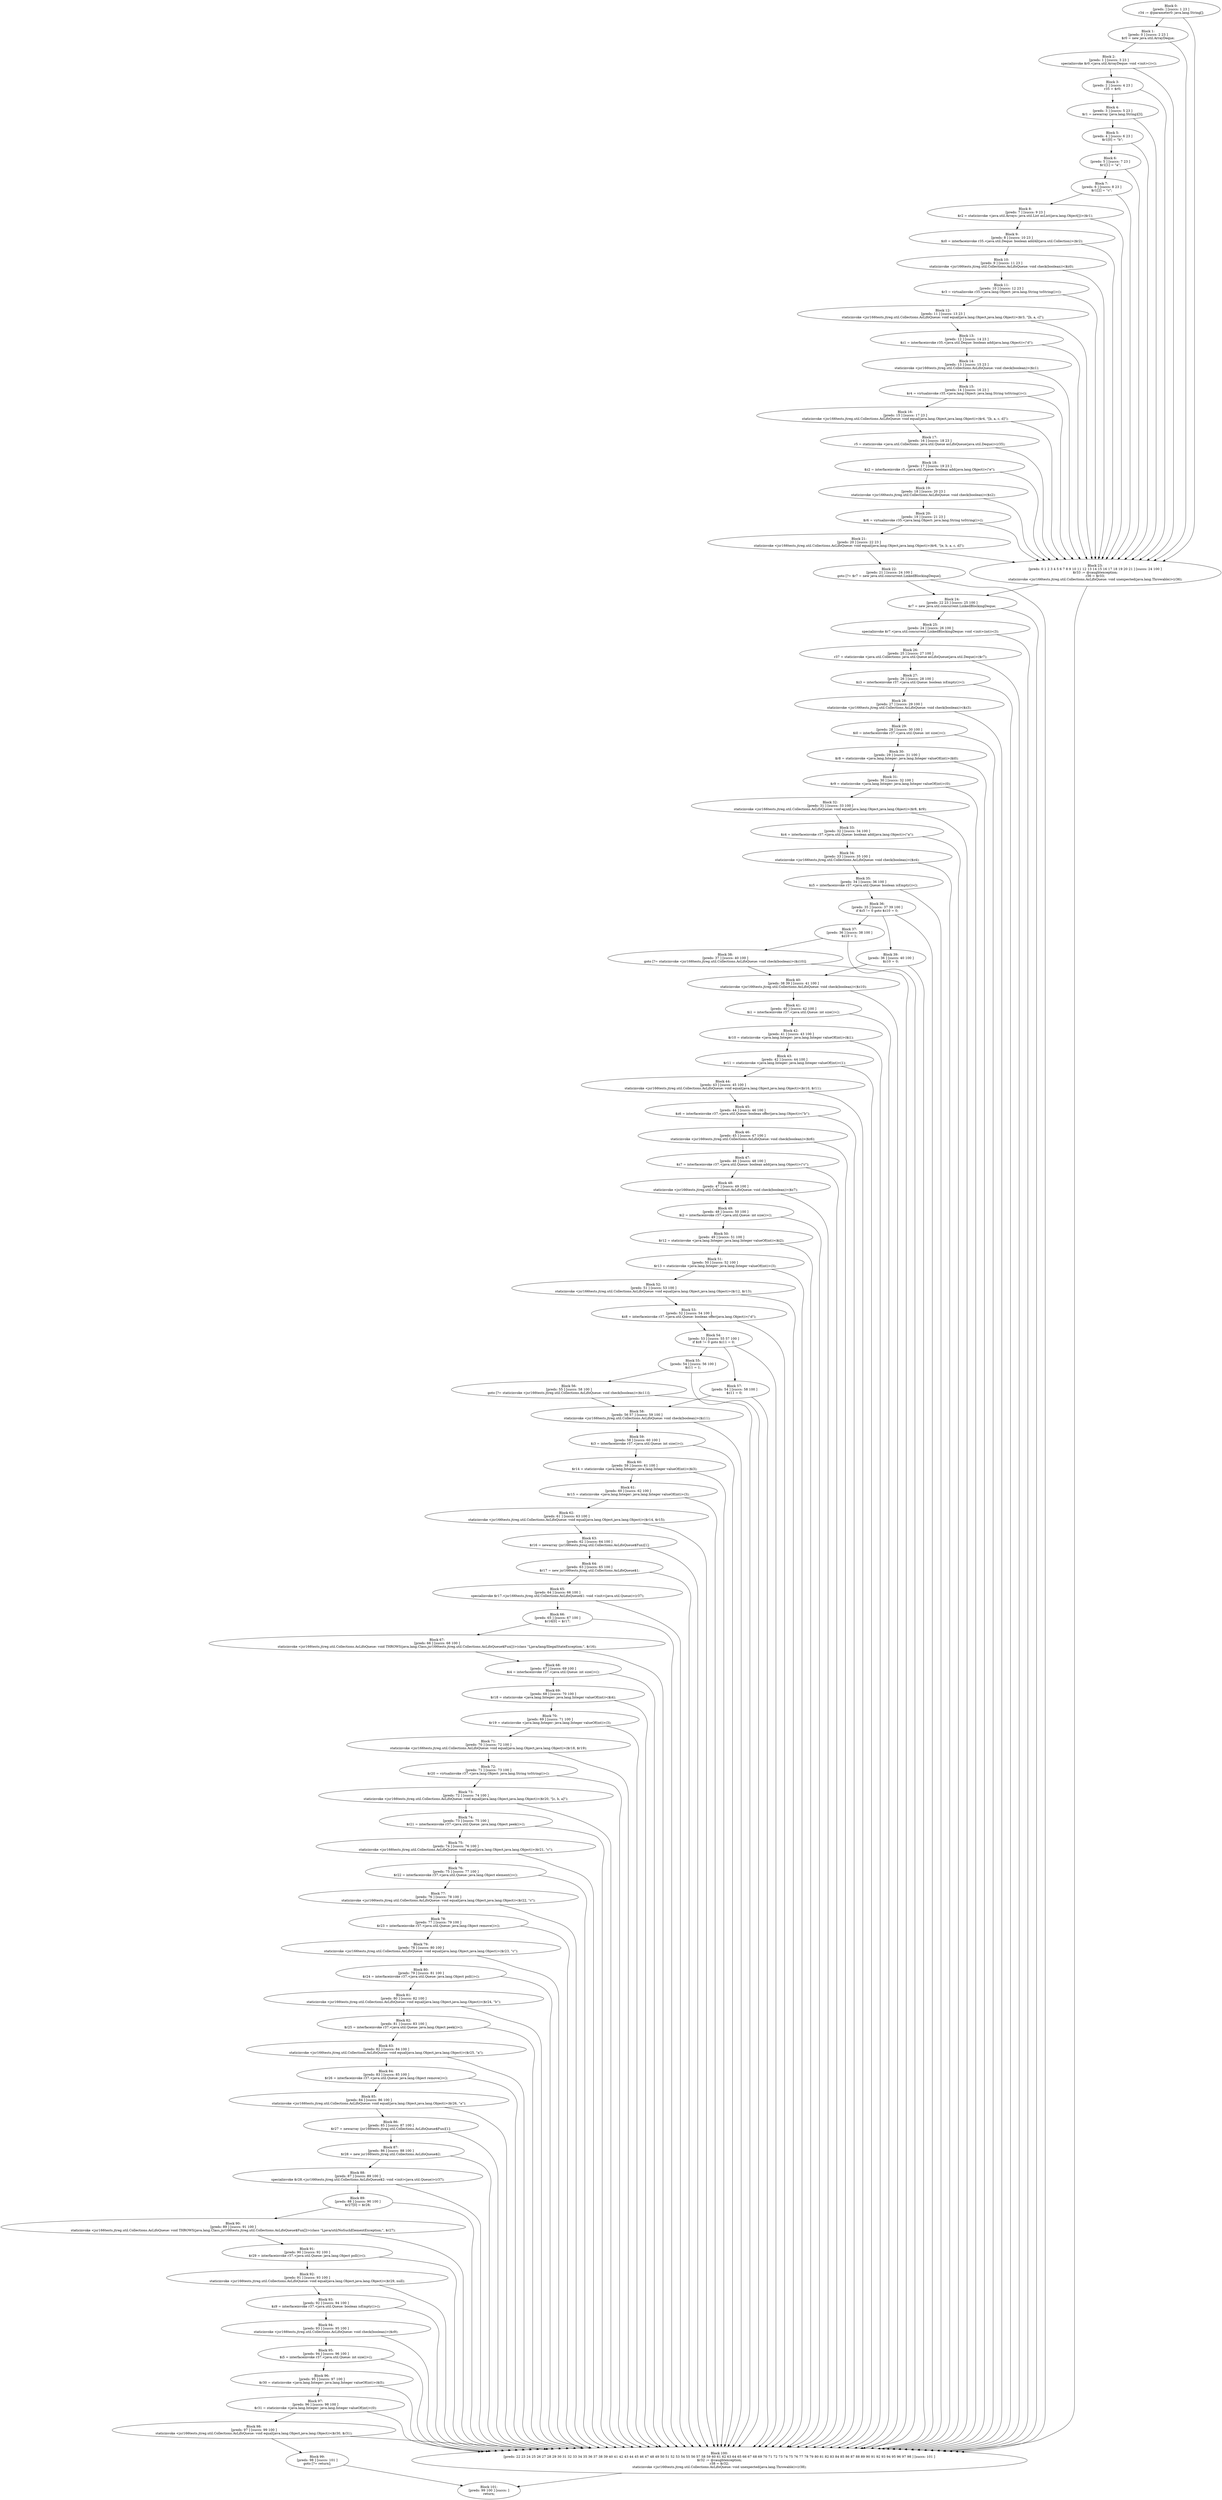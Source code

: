 digraph "unitGraph" {
    "Block 0:
[preds: ] [succs: 1 23 ]
r34 := @parameter0: java.lang.String[];
"
    "Block 1:
[preds: 0 ] [succs: 2 23 ]
$r0 = new java.util.ArrayDeque;
"
    "Block 2:
[preds: 1 ] [succs: 3 23 ]
specialinvoke $r0.<java.util.ArrayDeque: void <init>()>();
"
    "Block 3:
[preds: 2 ] [succs: 4 23 ]
r35 = $r0;
"
    "Block 4:
[preds: 3 ] [succs: 5 23 ]
$r1 = newarray (java.lang.String)[3];
"
    "Block 5:
[preds: 4 ] [succs: 6 23 ]
$r1[0] = \"b\";
"
    "Block 6:
[preds: 5 ] [succs: 7 23 ]
$r1[1] = \"a\";
"
    "Block 7:
[preds: 6 ] [succs: 8 23 ]
$r1[2] = \"c\";
"
    "Block 8:
[preds: 7 ] [succs: 9 23 ]
$r2 = staticinvoke <java.util.Arrays: java.util.List asList(java.lang.Object[])>($r1);
"
    "Block 9:
[preds: 8 ] [succs: 10 23 ]
$z0 = interfaceinvoke r35.<java.util.Deque: boolean addAll(java.util.Collection)>($r2);
"
    "Block 10:
[preds: 9 ] [succs: 11 23 ]
staticinvoke <jsr166tests.jtreg.util.Collections.AsLifoQueue: void check(boolean)>($z0);
"
    "Block 11:
[preds: 10 ] [succs: 12 23 ]
$r3 = virtualinvoke r35.<java.lang.Object: java.lang.String toString()>();
"
    "Block 12:
[preds: 11 ] [succs: 13 23 ]
staticinvoke <jsr166tests.jtreg.util.Collections.AsLifoQueue: void equal(java.lang.Object,java.lang.Object)>($r3, \"[b, a, c]\");
"
    "Block 13:
[preds: 12 ] [succs: 14 23 ]
$z1 = interfaceinvoke r35.<java.util.Deque: boolean add(java.lang.Object)>(\"d\");
"
    "Block 14:
[preds: 13 ] [succs: 15 23 ]
staticinvoke <jsr166tests.jtreg.util.Collections.AsLifoQueue: void check(boolean)>($z1);
"
    "Block 15:
[preds: 14 ] [succs: 16 23 ]
$r4 = virtualinvoke r35.<java.lang.Object: java.lang.String toString()>();
"
    "Block 16:
[preds: 15 ] [succs: 17 23 ]
staticinvoke <jsr166tests.jtreg.util.Collections.AsLifoQueue: void equal(java.lang.Object,java.lang.Object)>($r4, \"[b, a, c, d]\");
"
    "Block 17:
[preds: 16 ] [succs: 18 23 ]
r5 = staticinvoke <java.util.Collections: java.util.Queue asLifoQueue(java.util.Deque)>(r35);
"
    "Block 18:
[preds: 17 ] [succs: 19 23 ]
$z2 = interfaceinvoke r5.<java.util.Queue: boolean add(java.lang.Object)>(\"e\");
"
    "Block 19:
[preds: 18 ] [succs: 20 23 ]
staticinvoke <jsr166tests.jtreg.util.Collections.AsLifoQueue: void check(boolean)>($z2);
"
    "Block 20:
[preds: 19 ] [succs: 21 23 ]
$r6 = virtualinvoke r35.<java.lang.Object: java.lang.String toString()>();
"
    "Block 21:
[preds: 20 ] [succs: 22 23 ]
staticinvoke <jsr166tests.jtreg.util.Collections.AsLifoQueue: void equal(java.lang.Object,java.lang.Object)>($r6, \"[e, b, a, c, d]\");
"
    "Block 22:
[preds: 21 ] [succs: 24 100 ]
goto [?= $r7 = new java.util.concurrent.LinkedBlockingDeque];
"
    "Block 23:
[preds: 0 1 2 3 4 5 6 7 8 9 10 11 12 13 14 15 16 17 18 19 20 21 ] [succs: 24 100 ]
$r33 := @caughtexception;
r36 = $r33;
staticinvoke <jsr166tests.jtreg.util.Collections.AsLifoQueue: void unexpected(java.lang.Throwable)>(r36);
"
    "Block 24:
[preds: 22 23 ] [succs: 25 100 ]
$r7 = new java.util.concurrent.LinkedBlockingDeque;
"
    "Block 25:
[preds: 24 ] [succs: 26 100 ]
specialinvoke $r7.<java.util.concurrent.LinkedBlockingDeque: void <init>(int)>(3);
"
    "Block 26:
[preds: 25 ] [succs: 27 100 ]
r37 = staticinvoke <java.util.Collections: java.util.Queue asLifoQueue(java.util.Deque)>($r7);
"
    "Block 27:
[preds: 26 ] [succs: 28 100 ]
$z3 = interfaceinvoke r37.<java.util.Queue: boolean isEmpty()>();
"
    "Block 28:
[preds: 27 ] [succs: 29 100 ]
staticinvoke <jsr166tests.jtreg.util.Collections.AsLifoQueue: void check(boolean)>($z3);
"
    "Block 29:
[preds: 28 ] [succs: 30 100 ]
$i0 = interfaceinvoke r37.<java.util.Queue: int size()>();
"
    "Block 30:
[preds: 29 ] [succs: 31 100 ]
$r8 = staticinvoke <java.lang.Integer: java.lang.Integer valueOf(int)>($i0);
"
    "Block 31:
[preds: 30 ] [succs: 32 100 ]
$r9 = staticinvoke <java.lang.Integer: java.lang.Integer valueOf(int)>(0);
"
    "Block 32:
[preds: 31 ] [succs: 33 100 ]
staticinvoke <jsr166tests.jtreg.util.Collections.AsLifoQueue: void equal(java.lang.Object,java.lang.Object)>($r8, $r9);
"
    "Block 33:
[preds: 32 ] [succs: 34 100 ]
$z4 = interfaceinvoke r37.<java.util.Queue: boolean add(java.lang.Object)>(\"a\");
"
    "Block 34:
[preds: 33 ] [succs: 35 100 ]
staticinvoke <jsr166tests.jtreg.util.Collections.AsLifoQueue: void check(boolean)>($z4);
"
    "Block 35:
[preds: 34 ] [succs: 36 100 ]
$z5 = interfaceinvoke r37.<java.util.Queue: boolean isEmpty()>();
"
    "Block 36:
[preds: 35 ] [succs: 37 39 100 ]
if $z5 != 0 goto $z10 = 0;
"
    "Block 37:
[preds: 36 ] [succs: 38 100 ]
$z10 = 1;
"
    "Block 38:
[preds: 37 ] [succs: 40 100 ]
goto [?= staticinvoke <jsr166tests.jtreg.util.Collections.AsLifoQueue: void check(boolean)>($z10)];
"
    "Block 39:
[preds: 36 ] [succs: 40 100 ]
$z10 = 0;
"
    "Block 40:
[preds: 38 39 ] [succs: 41 100 ]
staticinvoke <jsr166tests.jtreg.util.Collections.AsLifoQueue: void check(boolean)>($z10);
"
    "Block 41:
[preds: 40 ] [succs: 42 100 ]
$i1 = interfaceinvoke r37.<java.util.Queue: int size()>();
"
    "Block 42:
[preds: 41 ] [succs: 43 100 ]
$r10 = staticinvoke <java.lang.Integer: java.lang.Integer valueOf(int)>($i1);
"
    "Block 43:
[preds: 42 ] [succs: 44 100 ]
$r11 = staticinvoke <java.lang.Integer: java.lang.Integer valueOf(int)>(1);
"
    "Block 44:
[preds: 43 ] [succs: 45 100 ]
staticinvoke <jsr166tests.jtreg.util.Collections.AsLifoQueue: void equal(java.lang.Object,java.lang.Object)>($r10, $r11);
"
    "Block 45:
[preds: 44 ] [succs: 46 100 ]
$z6 = interfaceinvoke r37.<java.util.Queue: boolean offer(java.lang.Object)>(\"b\");
"
    "Block 46:
[preds: 45 ] [succs: 47 100 ]
staticinvoke <jsr166tests.jtreg.util.Collections.AsLifoQueue: void check(boolean)>($z6);
"
    "Block 47:
[preds: 46 ] [succs: 48 100 ]
$z7 = interfaceinvoke r37.<java.util.Queue: boolean add(java.lang.Object)>(\"c\");
"
    "Block 48:
[preds: 47 ] [succs: 49 100 ]
staticinvoke <jsr166tests.jtreg.util.Collections.AsLifoQueue: void check(boolean)>($z7);
"
    "Block 49:
[preds: 48 ] [succs: 50 100 ]
$i2 = interfaceinvoke r37.<java.util.Queue: int size()>();
"
    "Block 50:
[preds: 49 ] [succs: 51 100 ]
$r12 = staticinvoke <java.lang.Integer: java.lang.Integer valueOf(int)>($i2);
"
    "Block 51:
[preds: 50 ] [succs: 52 100 ]
$r13 = staticinvoke <java.lang.Integer: java.lang.Integer valueOf(int)>(3);
"
    "Block 52:
[preds: 51 ] [succs: 53 100 ]
staticinvoke <jsr166tests.jtreg.util.Collections.AsLifoQueue: void equal(java.lang.Object,java.lang.Object)>($r12, $r13);
"
    "Block 53:
[preds: 52 ] [succs: 54 100 ]
$z8 = interfaceinvoke r37.<java.util.Queue: boolean offer(java.lang.Object)>(\"d\");
"
    "Block 54:
[preds: 53 ] [succs: 55 57 100 ]
if $z8 != 0 goto $z11 = 0;
"
    "Block 55:
[preds: 54 ] [succs: 56 100 ]
$z11 = 1;
"
    "Block 56:
[preds: 55 ] [succs: 58 100 ]
goto [?= staticinvoke <jsr166tests.jtreg.util.Collections.AsLifoQueue: void check(boolean)>($z11)];
"
    "Block 57:
[preds: 54 ] [succs: 58 100 ]
$z11 = 0;
"
    "Block 58:
[preds: 56 57 ] [succs: 59 100 ]
staticinvoke <jsr166tests.jtreg.util.Collections.AsLifoQueue: void check(boolean)>($z11);
"
    "Block 59:
[preds: 58 ] [succs: 60 100 ]
$i3 = interfaceinvoke r37.<java.util.Queue: int size()>();
"
    "Block 60:
[preds: 59 ] [succs: 61 100 ]
$r14 = staticinvoke <java.lang.Integer: java.lang.Integer valueOf(int)>($i3);
"
    "Block 61:
[preds: 60 ] [succs: 62 100 ]
$r15 = staticinvoke <java.lang.Integer: java.lang.Integer valueOf(int)>(3);
"
    "Block 62:
[preds: 61 ] [succs: 63 100 ]
staticinvoke <jsr166tests.jtreg.util.Collections.AsLifoQueue: void equal(java.lang.Object,java.lang.Object)>($r14, $r15);
"
    "Block 63:
[preds: 62 ] [succs: 64 100 ]
$r16 = newarray (jsr166tests.jtreg.util.Collections.AsLifoQueue$Fun)[1];
"
    "Block 64:
[preds: 63 ] [succs: 65 100 ]
$r17 = new jsr166tests.jtreg.util.Collections.AsLifoQueue$1;
"
    "Block 65:
[preds: 64 ] [succs: 66 100 ]
specialinvoke $r17.<jsr166tests.jtreg.util.Collections.AsLifoQueue$1: void <init>(java.util.Queue)>(r37);
"
    "Block 66:
[preds: 65 ] [succs: 67 100 ]
$r16[0] = $r17;
"
    "Block 67:
[preds: 66 ] [succs: 68 100 ]
staticinvoke <jsr166tests.jtreg.util.Collections.AsLifoQueue: void THROWS(java.lang.Class,jsr166tests.jtreg.util.Collections.AsLifoQueue$Fun[])>(class \"Ljava/lang/IllegalStateException;\", $r16);
"
    "Block 68:
[preds: 67 ] [succs: 69 100 ]
$i4 = interfaceinvoke r37.<java.util.Queue: int size()>();
"
    "Block 69:
[preds: 68 ] [succs: 70 100 ]
$r18 = staticinvoke <java.lang.Integer: java.lang.Integer valueOf(int)>($i4);
"
    "Block 70:
[preds: 69 ] [succs: 71 100 ]
$r19 = staticinvoke <java.lang.Integer: java.lang.Integer valueOf(int)>(3);
"
    "Block 71:
[preds: 70 ] [succs: 72 100 ]
staticinvoke <jsr166tests.jtreg.util.Collections.AsLifoQueue: void equal(java.lang.Object,java.lang.Object)>($r18, $r19);
"
    "Block 72:
[preds: 71 ] [succs: 73 100 ]
$r20 = virtualinvoke r37.<java.lang.Object: java.lang.String toString()>();
"
    "Block 73:
[preds: 72 ] [succs: 74 100 ]
staticinvoke <jsr166tests.jtreg.util.Collections.AsLifoQueue: void equal(java.lang.Object,java.lang.Object)>($r20, \"[c, b, a]\");
"
    "Block 74:
[preds: 73 ] [succs: 75 100 ]
$r21 = interfaceinvoke r37.<java.util.Queue: java.lang.Object peek()>();
"
    "Block 75:
[preds: 74 ] [succs: 76 100 ]
staticinvoke <jsr166tests.jtreg.util.Collections.AsLifoQueue: void equal(java.lang.Object,java.lang.Object)>($r21, \"c\");
"
    "Block 76:
[preds: 75 ] [succs: 77 100 ]
$r22 = interfaceinvoke r37.<java.util.Queue: java.lang.Object element()>();
"
    "Block 77:
[preds: 76 ] [succs: 78 100 ]
staticinvoke <jsr166tests.jtreg.util.Collections.AsLifoQueue: void equal(java.lang.Object,java.lang.Object)>($r22, \"c\");
"
    "Block 78:
[preds: 77 ] [succs: 79 100 ]
$r23 = interfaceinvoke r37.<java.util.Queue: java.lang.Object remove()>();
"
    "Block 79:
[preds: 78 ] [succs: 80 100 ]
staticinvoke <jsr166tests.jtreg.util.Collections.AsLifoQueue: void equal(java.lang.Object,java.lang.Object)>($r23, \"c\");
"
    "Block 80:
[preds: 79 ] [succs: 81 100 ]
$r24 = interfaceinvoke r37.<java.util.Queue: java.lang.Object poll()>();
"
    "Block 81:
[preds: 80 ] [succs: 82 100 ]
staticinvoke <jsr166tests.jtreg.util.Collections.AsLifoQueue: void equal(java.lang.Object,java.lang.Object)>($r24, \"b\");
"
    "Block 82:
[preds: 81 ] [succs: 83 100 ]
$r25 = interfaceinvoke r37.<java.util.Queue: java.lang.Object peek()>();
"
    "Block 83:
[preds: 82 ] [succs: 84 100 ]
staticinvoke <jsr166tests.jtreg.util.Collections.AsLifoQueue: void equal(java.lang.Object,java.lang.Object)>($r25, \"a\");
"
    "Block 84:
[preds: 83 ] [succs: 85 100 ]
$r26 = interfaceinvoke r37.<java.util.Queue: java.lang.Object remove()>();
"
    "Block 85:
[preds: 84 ] [succs: 86 100 ]
staticinvoke <jsr166tests.jtreg.util.Collections.AsLifoQueue: void equal(java.lang.Object,java.lang.Object)>($r26, \"a\");
"
    "Block 86:
[preds: 85 ] [succs: 87 100 ]
$r27 = newarray (jsr166tests.jtreg.util.Collections.AsLifoQueue$Fun)[1];
"
    "Block 87:
[preds: 86 ] [succs: 88 100 ]
$r28 = new jsr166tests.jtreg.util.Collections.AsLifoQueue$2;
"
    "Block 88:
[preds: 87 ] [succs: 89 100 ]
specialinvoke $r28.<jsr166tests.jtreg.util.Collections.AsLifoQueue$2: void <init>(java.util.Queue)>(r37);
"
    "Block 89:
[preds: 88 ] [succs: 90 100 ]
$r27[0] = $r28;
"
    "Block 90:
[preds: 89 ] [succs: 91 100 ]
staticinvoke <jsr166tests.jtreg.util.Collections.AsLifoQueue: void THROWS(java.lang.Class,jsr166tests.jtreg.util.Collections.AsLifoQueue$Fun[])>(class \"Ljava/util/NoSuchElementException;\", $r27);
"
    "Block 91:
[preds: 90 ] [succs: 92 100 ]
$r29 = interfaceinvoke r37.<java.util.Queue: java.lang.Object poll()>();
"
    "Block 92:
[preds: 91 ] [succs: 93 100 ]
staticinvoke <jsr166tests.jtreg.util.Collections.AsLifoQueue: void equal(java.lang.Object,java.lang.Object)>($r29, null);
"
    "Block 93:
[preds: 92 ] [succs: 94 100 ]
$z9 = interfaceinvoke r37.<java.util.Queue: boolean isEmpty()>();
"
    "Block 94:
[preds: 93 ] [succs: 95 100 ]
staticinvoke <jsr166tests.jtreg.util.Collections.AsLifoQueue: void check(boolean)>($z9);
"
    "Block 95:
[preds: 94 ] [succs: 96 100 ]
$i5 = interfaceinvoke r37.<java.util.Queue: int size()>();
"
    "Block 96:
[preds: 95 ] [succs: 97 100 ]
$r30 = staticinvoke <java.lang.Integer: java.lang.Integer valueOf(int)>($i5);
"
    "Block 97:
[preds: 96 ] [succs: 98 100 ]
$r31 = staticinvoke <java.lang.Integer: java.lang.Integer valueOf(int)>(0);
"
    "Block 98:
[preds: 97 ] [succs: 99 100 ]
staticinvoke <jsr166tests.jtreg.util.Collections.AsLifoQueue: void equal(java.lang.Object,java.lang.Object)>($r30, $r31);
"
    "Block 99:
[preds: 98 ] [succs: 101 ]
goto [?= return];
"
    "Block 100:
[preds: 22 23 24 25 26 27 28 29 30 31 32 33 34 35 36 37 38 39 40 41 42 43 44 45 46 47 48 49 50 51 52 53 54 55 56 57 58 59 60 61 62 63 64 65 66 67 68 69 70 71 72 73 74 75 76 77 78 79 80 81 82 83 84 85 86 87 88 89 90 91 92 93 94 95 96 97 98 ] [succs: 101 ]
$r32 := @caughtexception;
r38 = $r32;
staticinvoke <jsr166tests.jtreg.util.Collections.AsLifoQueue: void unexpected(java.lang.Throwable)>(r38);
"
    "Block 101:
[preds: 99 100 ] [succs: ]
return;
"
    "Block 0:
[preds: ] [succs: 1 23 ]
r34 := @parameter0: java.lang.String[];
"->"Block 1:
[preds: 0 ] [succs: 2 23 ]
$r0 = new java.util.ArrayDeque;
";
    "Block 0:
[preds: ] [succs: 1 23 ]
r34 := @parameter0: java.lang.String[];
"->"Block 23:
[preds: 0 1 2 3 4 5 6 7 8 9 10 11 12 13 14 15 16 17 18 19 20 21 ] [succs: 24 100 ]
$r33 := @caughtexception;
r36 = $r33;
staticinvoke <jsr166tests.jtreg.util.Collections.AsLifoQueue: void unexpected(java.lang.Throwable)>(r36);
";
    "Block 1:
[preds: 0 ] [succs: 2 23 ]
$r0 = new java.util.ArrayDeque;
"->"Block 2:
[preds: 1 ] [succs: 3 23 ]
specialinvoke $r0.<java.util.ArrayDeque: void <init>()>();
";
    "Block 1:
[preds: 0 ] [succs: 2 23 ]
$r0 = new java.util.ArrayDeque;
"->"Block 23:
[preds: 0 1 2 3 4 5 6 7 8 9 10 11 12 13 14 15 16 17 18 19 20 21 ] [succs: 24 100 ]
$r33 := @caughtexception;
r36 = $r33;
staticinvoke <jsr166tests.jtreg.util.Collections.AsLifoQueue: void unexpected(java.lang.Throwable)>(r36);
";
    "Block 2:
[preds: 1 ] [succs: 3 23 ]
specialinvoke $r0.<java.util.ArrayDeque: void <init>()>();
"->"Block 3:
[preds: 2 ] [succs: 4 23 ]
r35 = $r0;
";
    "Block 2:
[preds: 1 ] [succs: 3 23 ]
specialinvoke $r0.<java.util.ArrayDeque: void <init>()>();
"->"Block 23:
[preds: 0 1 2 3 4 5 6 7 8 9 10 11 12 13 14 15 16 17 18 19 20 21 ] [succs: 24 100 ]
$r33 := @caughtexception;
r36 = $r33;
staticinvoke <jsr166tests.jtreg.util.Collections.AsLifoQueue: void unexpected(java.lang.Throwable)>(r36);
";
    "Block 3:
[preds: 2 ] [succs: 4 23 ]
r35 = $r0;
"->"Block 4:
[preds: 3 ] [succs: 5 23 ]
$r1 = newarray (java.lang.String)[3];
";
    "Block 3:
[preds: 2 ] [succs: 4 23 ]
r35 = $r0;
"->"Block 23:
[preds: 0 1 2 3 4 5 6 7 8 9 10 11 12 13 14 15 16 17 18 19 20 21 ] [succs: 24 100 ]
$r33 := @caughtexception;
r36 = $r33;
staticinvoke <jsr166tests.jtreg.util.Collections.AsLifoQueue: void unexpected(java.lang.Throwable)>(r36);
";
    "Block 4:
[preds: 3 ] [succs: 5 23 ]
$r1 = newarray (java.lang.String)[3];
"->"Block 5:
[preds: 4 ] [succs: 6 23 ]
$r1[0] = \"b\";
";
    "Block 4:
[preds: 3 ] [succs: 5 23 ]
$r1 = newarray (java.lang.String)[3];
"->"Block 23:
[preds: 0 1 2 3 4 5 6 7 8 9 10 11 12 13 14 15 16 17 18 19 20 21 ] [succs: 24 100 ]
$r33 := @caughtexception;
r36 = $r33;
staticinvoke <jsr166tests.jtreg.util.Collections.AsLifoQueue: void unexpected(java.lang.Throwable)>(r36);
";
    "Block 5:
[preds: 4 ] [succs: 6 23 ]
$r1[0] = \"b\";
"->"Block 6:
[preds: 5 ] [succs: 7 23 ]
$r1[1] = \"a\";
";
    "Block 5:
[preds: 4 ] [succs: 6 23 ]
$r1[0] = \"b\";
"->"Block 23:
[preds: 0 1 2 3 4 5 6 7 8 9 10 11 12 13 14 15 16 17 18 19 20 21 ] [succs: 24 100 ]
$r33 := @caughtexception;
r36 = $r33;
staticinvoke <jsr166tests.jtreg.util.Collections.AsLifoQueue: void unexpected(java.lang.Throwable)>(r36);
";
    "Block 6:
[preds: 5 ] [succs: 7 23 ]
$r1[1] = \"a\";
"->"Block 7:
[preds: 6 ] [succs: 8 23 ]
$r1[2] = \"c\";
";
    "Block 6:
[preds: 5 ] [succs: 7 23 ]
$r1[1] = \"a\";
"->"Block 23:
[preds: 0 1 2 3 4 5 6 7 8 9 10 11 12 13 14 15 16 17 18 19 20 21 ] [succs: 24 100 ]
$r33 := @caughtexception;
r36 = $r33;
staticinvoke <jsr166tests.jtreg.util.Collections.AsLifoQueue: void unexpected(java.lang.Throwable)>(r36);
";
    "Block 7:
[preds: 6 ] [succs: 8 23 ]
$r1[2] = \"c\";
"->"Block 8:
[preds: 7 ] [succs: 9 23 ]
$r2 = staticinvoke <java.util.Arrays: java.util.List asList(java.lang.Object[])>($r1);
";
    "Block 7:
[preds: 6 ] [succs: 8 23 ]
$r1[2] = \"c\";
"->"Block 23:
[preds: 0 1 2 3 4 5 6 7 8 9 10 11 12 13 14 15 16 17 18 19 20 21 ] [succs: 24 100 ]
$r33 := @caughtexception;
r36 = $r33;
staticinvoke <jsr166tests.jtreg.util.Collections.AsLifoQueue: void unexpected(java.lang.Throwable)>(r36);
";
    "Block 8:
[preds: 7 ] [succs: 9 23 ]
$r2 = staticinvoke <java.util.Arrays: java.util.List asList(java.lang.Object[])>($r1);
"->"Block 9:
[preds: 8 ] [succs: 10 23 ]
$z0 = interfaceinvoke r35.<java.util.Deque: boolean addAll(java.util.Collection)>($r2);
";
    "Block 8:
[preds: 7 ] [succs: 9 23 ]
$r2 = staticinvoke <java.util.Arrays: java.util.List asList(java.lang.Object[])>($r1);
"->"Block 23:
[preds: 0 1 2 3 4 5 6 7 8 9 10 11 12 13 14 15 16 17 18 19 20 21 ] [succs: 24 100 ]
$r33 := @caughtexception;
r36 = $r33;
staticinvoke <jsr166tests.jtreg.util.Collections.AsLifoQueue: void unexpected(java.lang.Throwable)>(r36);
";
    "Block 9:
[preds: 8 ] [succs: 10 23 ]
$z0 = interfaceinvoke r35.<java.util.Deque: boolean addAll(java.util.Collection)>($r2);
"->"Block 10:
[preds: 9 ] [succs: 11 23 ]
staticinvoke <jsr166tests.jtreg.util.Collections.AsLifoQueue: void check(boolean)>($z0);
";
    "Block 9:
[preds: 8 ] [succs: 10 23 ]
$z0 = interfaceinvoke r35.<java.util.Deque: boolean addAll(java.util.Collection)>($r2);
"->"Block 23:
[preds: 0 1 2 3 4 5 6 7 8 9 10 11 12 13 14 15 16 17 18 19 20 21 ] [succs: 24 100 ]
$r33 := @caughtexception;
r36 = $r33;
staticinvoke <jsr166tests.jtreg.util.Collections.AsLifoQueue: void unexpected(java.lang.Throwable)>(r36);
";
    "Block 10:
[preds: 9 ] [succs: 11 23 ]
staticinvoke <jsr166tests.jtreg.util.Collections.AsLifoQueue: void check(boolean)>($z0);
"->"Block 11:
[preds: 10 ] [succs: 12 23 ]
$r3 = virtualinvoke r35.<java.lang.Object: java.lang.String toString()>();
";
    "Block 10:
[preds: 9 ] [succs: 11 23 ]
staticinvoke <jsr166tests.jtreg.util.Collections.AsLifoQueue: void check(boolean)>($z0);
"->"Block 23:
[preds: 0 1 2 3 4 5 6 7 8 9 10 11 12 13 14 15 16 17 18 19 20 21 ] [succs: 24 100 ]
$r33 := @caughtexception;
r36 = $r33;
staticinvoke <jsr166tests.jtreg.util.Collections.AsLifoQueue: void unexpected(java.lang.Throwable)>(r36);
";
    "Block 11:
[preds: 10 ] [succs: 12 23 ]
$r3 = virtualinvoke r35.<java.lang.Object: java.lang.String toString()>();
"->"Block 12:
[preds: 11 ] [succs: 13 23 ]
staticinvoke <jsr166tests.jtreg.util.Collections.AsLifoQueue: void equal(java.lang.Object,java.lang.Object)>($r3, \"[b, a, c]\");
";
    "Block 11:
[preds: 10 ] [succs: 12 23 ]
$r3 = virtualinvoke r35.<java.lang.Object: java.lang.String toString()>();
"->"Block 23:
[preds: 0 1 2 3 4 5 6 7 8 9 10 11 12 13 14 15 16 17 18 19 20 21 ] [succs: 24 100 ]
$r33 := @caughtexception;
r36 = $r33;
staticinvoke <jsr166tests.jtreg.util.Collections.AsLifoQueue: void unexpected(java.lang.Throwable)>(r36);
";
    "Block 12:
[preds: 11 ] [succs: 13 23 ]
staticinvoke <jsr166tests.jtreg.util.Collections.AsLifoQueue: void equal(java.lang.Object,java.lang.Object)>($r3, \"[b, a, c]\");
"->"Block 13:
[preds: 12 ] [succs: 14 23 ]
$z1 = interfaceinvoke r35.<java.util.Deque: boolean add(java.lang.Object)>(\"d\");
";
    "Block 12:
[preds: 11 ] [succs: 13 23 ]
staticinvoke <jsr166tests.jtreg.util.Collections.AsLifoQueue: void equal(java.lang.Object,java.lang.Object)>($r3, \"[b, a, c]\");
"->"Block 23:
[preds: 0 1 2 3 4 5 6 7 8 9 10 11 12 13 14 15 16 17 18 19 20 21 ] [succs: 24 100 ]
$r33 := @caughtexception;
r36 = $r33;
staticinvoke <jsr166tests.jtreg.util.Collections.AsLifoQueue: void unexpected(java.lang.Throwable)>(r36);
";
    "Block 13:
[preds: 12 ] [succs: 14 23 ]
$z1 = interfaceinvoke r35.<java.util.Deque: boolean add(java.lang.Object)>(\"d\");
"->"Block 14:
[preds: 13 ] [succs: 15 23 ]
staticinvoke <jsr166tests.jtreg.util.Collections.AsLifoQueue: void check(boolean)>($z1);
";
    "Block 13:
[preds: 12 ] [succs: 14 23 ]
$z1 = interfaceinvoke r35.<java.util.Deque: boolean add(java.lang.Object)>(\"d\");
"->"Block 23:
[preds: 0 1 2 3 4 5 6 7 8 9 10 11 12 13 14 15 16 17 18 19 20 21 ] [succs: 24 100 ]
$r33 := @caughtexception;
r36 = $r33;
staticinvoke <jsr166tests.jtreg.util.Collections.AsLifoQueue: void unexpected(java.lang.Throwable)>(r36);
";
    "Block 14:
[preds: 13 ] [succs: 15 23 ]
staticinvoke <jsr166tests.jtreg.util.Collections.AsLifoQueue: void check(boolean)>($z1);
"->"Block 15:
[preds: 14 ] [succs: 16 23 ]
$r4 = virtualinvoke r35.<java.lang.Object: java.lang.String toString()>();
";
    "Block 14:
[preds: 13 ] [succs: 15 23 ]
staticinvoke <jsr166tests.jtreg.util.Collections.AsLifoQueue: void check(boolean)>($z1);
"->"Block 23:
[preds: 0 1 2 3 4 5 6 7 8 9 10 11 12 13 14 15 16 17 18 19 20 21 ] [succs: 24 100 ]
$r33 := @caughtexception;
r36 = $r33;
staticinvoke <jsr166tests.jtreg.util.Collections.AsLifoQueue: void unexpected(java.lang.Throwable)>(r36);
";
    "Block 15:
[preds: 14 ] [succs: 16 23 ]
$r4 = virtualinvoke r35.<java.lang.Object: java.lang.String toString()>();
"->"Block 16:
[preds: 15 ] [succs: 17 23 ]
staticinvoke <jsr166tests.jtreg.util.Collections.AsLifoQueue: void equal(java.lang.Object,java.lang.Object)>($r4, \"[b, a, c, d]\");
";
    "Block 15:
[preds: 14 ] [succs: 16 23 ]
$r4 = virtualinvoke r35.<java.lang.Object: java.lang.String toString()>();
"->"Block 23:
[preds: 0 1 2 3 4 5 6 7 8 9 10 11 12 13 14 15 16 17 18 19 20 21 ] [succs: 24 100 ]
$r33 := @caughtexception;
r36 = $r33;
staticinvoke <jsr166tests.jtreg.util.Collections.AsLifoQueue: void unexpected(java.lang.Throwable)>(r36);
";
    "Block 16:
[preds: 15 ] [succs: 17 23 ]
staticinvoke <jsr166tests.jtreg.util.Collections.AsLifoQueue: void equal(java.lang.Object,java.lang.Object)>($r4, \"[b, a, c, d]\");
"->"Block 17:
[preds: 16 ] [succs: 18 23 ]
r5 = staticinvoke <java.util.Collections: java.util.Queue asLifoQueue(java.util.Deque)>(r35);
";
    "Block 16:
[preds: 15 ] [succs: 17 23 ]
staticinvoke <jsr166tests.jtreg.util.Collections.AsLifoQueue: void equal(java.lang.Object,java.lang.Object)>($r4, \"[b, a, c, d]\");
"->"Block 23:
[preds: 0 1 2 3 4 5 6 7 8 9 10 11 12 13 14 15 16 17 18 19 20 21 ] [succs: 24 100 ]
$r33 := @caughtexception;
r36 = $r33;
staticinvoke <jsr166tests.jtreg.util.Collections.AsLifoQueue: void unexpected(java.lang.Throwable)>(r36);
";
    "Block 17:
[preds: 16 ] [succs: 18 23 ]
r5 = staticinvoke <java.util.Collections: java.util.Queue asLifoQueue(java.util.Deque)>(r35);
"->"Block 18:
[preds: 17 ] [succs: 19 23 ]
$z2 = interfaceinvoke r5.<java.util.Queue: boolean add(java.lang.Object)>(\"e\");
";
    "Block 17:
[preds: 16 ] [succs: 18 23 ]
r5 = staticinvoke <java.util.Collections: java.util.Queue asLifoQueue(java.util.Deque)>(r35);
"->"Block 23:
[preds: 0 1 2 3 4 5 6 7 8 9 10 11 12 13 14 15 16 17 18 19 20 21 ] [succs: 24 100 ]
$r33 := @caughtexception;
r36 = $r33;
staticinvoke <jsr166tests.jtreg.util.Collections.AsLifoQueue: void unexpected(java.lang.Throwable)>(r36);
";
    "Block 18:
[preds: 17 ] [succs: 19 23 ]
$z2 = interfaceinvoke r5.<java.util.Queue: boolean add(java.lang.Object)>(\"e\");
"->"Block 19:
[preds: 18 ] [succs: 20 23 ]
staticinvoke <jsr166tests.jtreg.util.Collections.AsLifoQueue: void check(boolean)>($z2);
";
    "Block 18:
[preds: 17 ] [succs: 19 23 ]
$z2 = interfaceinvoke r5.<java.util.Queue: boolean add(java.lang.Object)>(\"e\");
"->"Block 23:
[preds: 0 1 2 3 4 5 6 7 8 9 10 11 12 13 14 15 16 17 18 19 20 21 ] [succs: 24 100 ]
$r33 := @caughtexception;
r36 = $r33;
staticinvoke <jsr166tests.jtreg.util.Collections.AsLifoQueue: void unexpected(java.lang.Throwable)>(r36);
";
    "Block 19:
[preds: 18 ] [succs: 20 23 ]
staticinvoke <jsr166tests.jtreg.util.Collections.AsLifoQueue: void check(boolean)>($z2);
"->"Block 20:
[preds: 19 ] [succs: 21 23 ]
$r6 = virtualinvoke r35.<java.lang.Object: java.lang.String toString()>();
";
    "Block 19:
[preds: 18 ] [succs: 20 23 ]
staticinvoke <jsr166tests.jtreg.util.Collections.AsLifoQueue: void check(boolean)>($z2);
"->"Block 23:
[preds: 0 1 2 3 4 5 6 7 8 9 10 11 12 13 14 15 16 17 18 19 20 21 ] [succs: 24 100 ]
$r33 := @caughtexception;
r36 = $r33;
staticinvoke <jsr166tests.jtreg.util.Collections.AsLifoQueue: void unexpected(java.lang.Throwable)>(r36);
";
    "Block 20:
[preds: 19 ] [succs: 21 23 ]
$r6 = virtualinvoke r35.<java.lang.Object: java.lang.String toString()>();
"->"Block 21:
[preds: 20 ] [succs: 22 23 ]
staticinvoke <jsr166tests.jtreg.util.Collections.AsLifoQueue: void equal(java.lang.Object,java.lang.Object)>($r6, \"[e, b, a, c, d]\");
";
    "Block 20:
[preds: 19 ] [succs: 21 23 ]
$r6 = virtualinvoke r35.<java.lang.Object: java.lang.String toString()>();
"->"Block 23:
[preds: 0 1 2 3 4 5 6 7 8 9 10 11 12 13 14 15 16 17 18 19 20 21 ] [succs: 24 100 ]
$r33 := @caughtexception;
r36 = $r33;
staticinvoke <jsr166tests.jtreg.util.Collections.AsLifoQueue: void unexpected(java.lang.Throwable)>(r36);
";
    "Block 21:
[preds: 20 ] [succs: 22 23 ]
staticinvoke <jsr166tests.jtreg.util.Collections.AsLifoQueue: void equal(java.lang.Object,java.lang.Object)>($r6, \"[e, b, a, c, d]\");
"->"Block 22:
[preds: 21 ] [succs: 24 100 ]
goto [?= $r7 = new java.util.concurrent.LinkedBlockingDeque];
";
    "Block 21:
[preds: 20 ] [succs: 22 23 ]
staticinvoke <jsr166tests.jtreg.util.Collections.AsLifoQueue: void equal(java.lang.Object,java.lang.Object)>($r6, \"[e, b, a, c, d]\");
"->"Block 23:
[preds: 0 1 2 3 4 5 6 7 8 9 10 11 12 13 14 15 16 17 18 19 20 21 ] [succs: 24 100 ]
$r33 := @caughtexception;
r36 = $r33;
staticinvoke <jsr166tests.jtreg.util.Collections.AsLifoQueue: void unexpected(java.lang.Throwable)>(r36);
";
    "Block 22:
[preds: 21 ] [succs: 24 100 ]
goto [?= $r7 = new java.util.concurrent.LinkedBlockingDeque];
"->"Block 24:
[preds: 22 23 ] [succs: 25 100 ]
$r7 = new java.util.concurrent.LinkedBlockingDeque;
";
    "Block 22:
[preds: 21 ] [succs: 24 100 ]
goto [?= $r7 = new java.util.concurrent.LinkedBlockingDeque];
"->"Block 100:
[preds: 22 23 24 25 26 27 28 29 30 31 32 33 34 35 36 37 38 39 40 41 42 43 44 45 46 47 48 49 50 51 52 53 54 55 56 57 58 59 60 61 62 63 64 65 66 67 68 69 70 71 72 73 74 75 76 77 78 79 80 81 82 83 84 85 86 87 88 89 90 91 92 93 94 95 96 97 98 ] [succs: 101 ]
$r32 := @caughtexception;
r38 = $r32;
staticinvoke <jsr166tests.jtreg.util.Collections.AsLifoQueue: void unexpected(java.lang.Throwable)>(r38);
";
    "Block 23:
[preds: 0 1 2 3 4 5 6 7 8 9 10 11 12 13 14 15 16 17 18 19 20 21 ] [succs: 24 100 ]
$r33 := @caughtexception;
r36 = $r33;
staticinvoke <jsr166tests.jtreg.util.Collections.AsLifoQueue: void unexpected(java.lang.Throwable)>(r36);
"->"Block 24:
[preds: 22 23 ] [succs: 25 100 ]
$r7 = new java.util.concurrent.LinkedBlockingDeque;
";
    "Block 23:
[preds: 0 1 2 3 4 5 6 7 8 9 10 11 12 13 14 15 16 17 18 19 20 21 ] [succs: 24 100 ]
$r33 := @caughtexception;
r36 = $r33;
staticinvoke <jsr166tests.jtreg.util.Collections.AsLifoQueue: void unexpected(java.lang.Throwable)>(r36);
"->"Block 100:
[preds: 22 23 24 25 26 27 28 29 30 31 32 33 34 35 36 37 38 39 40 41 42 43 44 45 46 47 48 49 50 51 52 53 54 55 56 57 58 59 60 61 62 63 64 65 66 67 68 69 70 71 72 73 74 75 76 77 78 79 80 81 82 83 84 85 86 87 88 89 90 91 92 93 94 95 96 97 98 ] [succs: 101 ]
$r32 := @caughtexception;
r38 = $r32;
staticinvoke <jsr166tests.jtreg.util.Collections.AsLifoQueue: void unexpected(java.lang.Throwable)>(r38);
";
    "Block 24:
[preds: 22 23 ] [succs: 25 100 ]
$r7 = new java.util.concurrent.LinkedBlockingDeque;
"->"Block 25:
[preds: 24 ] [succs: 26 100 ]
specialinvoke $r7.<java.util.concurrent.LinkedBlockingDeque: void <init>(int)>(3);
";
    "Block 24:
[preds: 22 23 ] [succs: 25 100 ]
$r7 = new java.util.concurrent.LinkedBlockingDeque;
"->"Block 100:
[preds: 22 23 24 25 26 27 28 29 30 31 32 33 34 35 36 37 38 39 40 41 42 43 44 45 46 47 48 49 50 51 52 53 54 55 56 57 58 59 60 61 62 63 64 65 66 67 68 69 70 71 72 73 74 75 76 77 78 79 80 81 82 83 84 85 86 87 88 89 90 91 92 93 94 95 96 97 98 ] [succs: 101 ]
$r32 := @caughtexception;
r38 = $r32;
staticinvoke <jsr166tests.jtreg.util.Collections.AsLifoQueue: void unexpected(java.lang.Throwable)>(r38);
";
    "Block 25:
[preds: 24 ] [succs: 26 100 ]
specialinvoke $r7.<java.util.concurrent.LinkedBlockingDeque: void <init>(int)>(3);
"->"Block 26:
[preds: 25 ] [succs: 27 100 ]
r37 = staticinvoke <java.util.Collections: java.util.Queue asLifoQueue(java.util.Deque)>($r7);
";
    "Block 25:
[preds: 24 ] [succs: 26 100 ]
specialinvoke $r7.<java.util.concurrent.LinkedBlockingDeque: void <init>(int)>(3);
"->"Block 100:
[preds: 22 23 24 25 26 27 28 29 30 31 32 33 34 35 36 37 38 39 40 41 42 43 44 45 46 47 48 49 50 51 52 53 54 55 56 57 58 59 60 61 62 63 64 65 66 67 68 69 70 71 72 73 74 75 76 77 78 79 80 81 82 83 84 85 86 87 88 89 90 91 92 93 94 95 96 97 98 ] [succs: 101 ]
$r32 := @caughtexception;
r38 = $r32;
staticinvoke <jsr166tests.jtreg.util.Collections.AsLifoQueue: void unexpected(java.lang.Throwable)>(r38);
";
    "Block 26:
[preds: 25 ] [succs: 27 100 ]
r37 = staticinvoke <java.util.Collections: java.util.Queue asLifoQueue(java.util.Deque)>($r7);
"->"Block 27:
[preds: 26 ] [succs: 28 100 ]
$z3 = interfaceinvoke r37.<java.util.Queue: boolean isEmpty()>();
";
    "Block 26:
[preds: 25 ] [succs: 27 100 ]
r37 = staticinvoke <java.util.Collections: java.util.Queue asLifoQueue(java.util.Deque)>($r7);
"->"Block 100:
[preds: 22 23 24 25 26 27 28 29 30 31 32 33 34 35 36 37 38 39 40 41 42 43 44 45 46 47 48 49 50 51 52 53 54 55 56 57 58 59 60 61 62 63 64 65 66 67 68 69 70 71 72 73 74 75 76 77 78 79 80 81 82 83 84 85 86 87 88 89 90 91 92 93 94 95 96 97 98 ] [succs: 101 ]
$r32 := @caughtexception;
r38 = $r32;
staticinvoke <jsr166tests.jtreg.util.Collections.AsLifoQueue: void unexpected(java.lang.Throwable)>(r38);
";
    "Block 27:
[preds: 26 ] [succs: 28 100 ]
$z3 = interfaceinvoke r37.<java.util.Queue: boolean isEmpty()>();
"->"Block 28:
[preds: 27 ] [succs: 29 100 ]
staticinvoke <jsr166tests.jtreg.util.Collections.AsLifoQueue: void check(boolean)>($z3);
";
    "Block 27:
[preds: 26 ] [succs: 28 100 ]
$z3 = interfaceinvoke r37.<java.util.Queue: boolean isEmpty()>();
"->"Block 100:
[preds: 22 23 24 25 26 27 28 29 30 31 32 33 34 35 36 37 38 39 40 41 42 43 44 45 46 47 48 49 50 51 52 53 54 55 56 57 58 59 60 61 62 63 64 65 66 67 68 69 70 71 72 73 74 75 76 77 78 79 80 81 82 83 84 85 86 87 88 89 90 91 92 93 94 95 96 97 98 ] [succs: 101 ]
$r32 := @caughtexception;
r38 = $r32;
staticinvoke <jsr166tests.jtreg.util.Collections.AsLifoQueue: void unexpected(java.lang.Throwable)>(r38);
";
    "Block 28:
[preds: 27 ] [succs: 29 100 ]
staticinvoke <jsr166tests.jtreg.util.Collections.AsLifoQueue: void check(boolean)>($z3);
"->"Block 29:
[preds: 28 ] [succs: 30 100 ]
$i0 = interfaceinvoke r37.<java.util.Queue: int size()>();
";
    "Block 28:
[preds: 27 ] [succs: 29 100 ]
staticinvoke <jsr166tests.jtreg.util.Collections.AsLifoQueue: void check(boolean)>($z3);
"->"Block 100:
[preds: 22 23 24 25 26 27 28 29 30 31 32 33 34 35 36 37 38 39 40 41 42 43 44 45 46 47 48 49 50 51 52 53 54 55 56 57 58 59 60 61 62 63 64 65 66 67 68 69 70 71 72 73 74 75 76 77 78 79 80 81 82 83 84 85 86 87 88 89 90 91 92 93 94 95 96 97 98 ] [succs: 101 ]
$r32 := @caughtexception;
r38 = $r32;
staticinvoke <jsr166tests.jtreg.util.Collections.AsLifoQueue: void unexpected(java.lang.Throwable)>(r38);
";
    "Block 29:
[preds: 28 ] [succs: 30 100 ]
$i0 = interfaceinvoke r37.<java.util.Queue: int size()>();
"->"Block 30:
[preds: 29 ] [succs: 31 100 ]
$r8 = staticinvoke <java.lang.Integer: java.lang.Integer valueOf(int)>($i0);
";
    "Block 29:
[preds: 28 ] [succs: 30 100 ]
$i0 = interfaceinvoke r37.<java.util.Queue: int size()>();
"->"Block 100:
[preds: 22 23 24 25 26 27 28 29 30 31 32 33 34 35 36 37 38 39 40 41 42 43 44 45 46 47 48 49 50 51 52 53 54 55 56 57 58 59 60 61 62 63 64 65 66 67 68 69 70 71 72 73 74 75 76 77 78 79 80 81 82 83 84 85 86 87 88 89 90 91 92 93 94 95 96 97 98 ] [succs: 101 ]
$r32 := @caughtexception;
r38 = $r32;
staticinvoke <jsr166tests.jtreg.util.Collections.AsLifoQueue: void unexpected(java.lang.Throwable)>(r38);
";
    "Block 30:
[preds: 29 ] [succs: 31 100 ]
$r8 = staticinvoke <java.lang.Integer: java.lang.Integer valueOf(int)>($i0);
"->"Block 31:
[preds: 30 ] [succs: 32 100 ]
$r9 = staticinvoke <java.lang.Integer: java.lang.Integer valueOf(int)>(0);
";
    "Block 30:
[preds: 29 ] [succs: 31 100 ]
$r8 = staticinvoke <java.lang.Integer: java.lang.Integer valueOf(int)>($i0);
"->"Block 100:
[preds: 22 23 24 25 26 27 28 29 30 31 32 33 34 35 36 37 38 39 40 41 42 43 44 45 46 47 48 49 50 51 52 53 54 55 56 57 58 59 60 61 62 63 64 65 66 67 68 69 70 71 72 73 74 75 76 77 78 79 80 81 82 83 84 85 86 87 88 89 90 91 92 93 94 95 96 97 98 ] [succs: 101 ]
$r32 := @caughtexception;
r38 = $r32;
staticinvoke <jsr166tests.jtreg.util.Collections.AsLifoQueue: void unexpected(java.lang.Throwable)>(r38);
";
    "Block 31:
[preds: 30 ] [succs: 32 100 ]
$r9 = staticinvoke <java.lang.Integer: java.lang.Integer valueOf(int)>(0);
"->"Block 32:
[preds: 31 ] [succs: 33 100 ]
staticinvoke <jsr166tests.jtreg.util.Collections.AsLifoQueue: void equal(java.lang.Object,java.lang.Object)>($r8, $r9);
";
    "Block 31:
[preds: 30 ] [succs: 32 100 ]
$r9 = staticinvoke <java.lang.Integer: java.lang.Integer valueOf(int)>(0);
"->"Block 100:
[preds: 22 23 24 25 26 27 28 29 30 31 32 33 34 35 36 37 38 39 40 41 42 43 44 45 46 47 48 49 50 51 52 53 54 55 56 57 58 59 60 61 62 63 64 65 66 67 68 69 70 71 72 73 74 75 76 77 78 79 80 81 82 83 84 85 86 87 88 89 90 91 92 93 94 95 96 97 98 ] [succs: 101 ]
$r32 := @caughtexception;
r38 = $r32;
staticinvoke <jsr166tests.jtreg.util.Collections.AsLifoQueue: void unexpected(java.lang.Throwable)>(r38);
";
    "Block 32:
[preds: 31 ] [succs: 33 100 ]
staticinvoke <jsr166tests.jtreg.util.Collections.AsLifoQueue: void equal(java.lang.Object,java.lang.Object)>($r8, $r9);
"->"Block 33:
[preds: 32 ] [succs: 34 100 ]
$z4 = interfaceinvoke r37.<java.util.Queue: boolean add(java.lang.Object)>(\"a\");
";
    "Block 32:
[preds: 31 ] [succs: 33 100 ]
staticinvoke <jsr166tests.jtreg.util.Collections.AsLifoQueue: void equal(java.lang.Object,java.lang.Object)>($r8, $r9);
"->"Block 100:
[preds: 22 23 24 25 26 27 28 29 30 31 32 33 34 35 36 37 38 39 40 41 42 43 44 45 46 47 48 49 50 51 52 53 54 55 56 57 58 59 60 61 62 63 64 65 66 67 68 69 70 71 72 73 74 75 76 77 78 79 80 81 82 83 84 85 86 87 88 89 90 91 92 93 94 95 96 97 98 ] [succs: 101 ]
$r32 := @caughtexception;
r38 = $r32;
staticinvoke <jsr166tests.jtreg.util.Collections.AsLifoQueue: void unexpected(java.lang.Throwable)>(r38);
";
    "Block 33:
[preds: 32 ] [succs: 34 100 ]
$z4 = interfaceinvoke r37.<java.util.Queue: boolean add(java.lang.Object)>(\"a\");
"->"Block 34:
[preds: 33 ] [succs: 35 100 ]
staticinvoke <jsr166tests.jtreg.util.Collections.AsLifoQueue: void check(boolean)>($z4);
";
    "Block 33:
[preds: 32 ] [succs: 34 100 ]
$z4 = interfaceinvoke r37.<java.util.Queue: boolean add(java.lang.Object)>(\"a\");
"->"Block 100:
[preds: 22 23 24 25 26 27 28 29 30 31 32 33 34 35 36 37 38 39 40 41 42 43 44 45 46 47 48 49 50 51 52 53 54 55 56 57 58 59 60 61 62 63 64 65 66 67 68 69 70 71 72 73 74 75 76 77 78 79 80 81 82 83 84 85 86 87 88 89 90 91 92 93 94 95 96 97 98 ] [succs: 101 ]
$r32 := @caughtexception;
r38 = $r32;
staticinvoke <jsr166tests.jtreg.util.Collections.AsLifoQueue: void unexpected(java.lang.Throwable)>(r38);
";
    "Block 34:
[preds: 33 ] [succs: 35 100 ]
staticinvoke <jsr166tests.jtreg.util.Collections.AsLifoQueue: void check(boolean)>($z4);
"->"Block 35:
[preds: 34 ] [succs: 36 100 ]
$z5 = interfaceinvoke r37.<java.util.Queue: boolean isEmpty()>();
";
    "Block 34:
[preds: 33 ] [succs: 35 100 ]
staticinvoke <jsr166tests.jtreg.util.Collections.AsLifoQueue: void check(boolean)>($z4);
"->"Block 100:
[preds: 22 23 24 25 26 27 28 29 30 31 32 33 34 35 36 37 38 39 40 41 42 43 44 45 46 47 48 49 50 51 52 53 54 55 56 57 58 59 60 61 62 63 64 65 66 67 68 69 70 71 72 73 74 75 76 77 78 79 80 81 82 83 84 85 86 87 88 89 90 91 92 93 94 95 96 97 98 ] [succs: 101 ]
$r32 := @caughtexception;
r38 = $r32;
staticinvoke <jsr166tests.jtreg.util.Collections.AsLifoQueue: void unexpected(java.lang.Throwable)>(r38);
";
    "Block 35:
[preds: 34 ] [succs: 36 100 ]
$z5 = interfaceinvoke r37.<java.util.Queue: boolean isEmpty()>();
"->"Block 36:
[preds: 35 ] [succs: 37 39 100 ]
if $z5 != 0 goto $z10 = 0;
";
    "Block 35:
[preds: 34 ] [succs: 36 100 ]
$z5 = interfaceinvoke r37.<java.util.Queue: boolean isEmpty()>();
"->"Block 100:
[preds: 22 23 24 25 26 27 28 29 30 31 32 33 34 35 36 37 38 39 40 41 42 43 44 45 46 47 48 49 50 51 52 53 54 55 56 57 58 59 60 61 62 63 64 65 66 67 68 69 70 71 72 73 74 75 76 77 78 79 80 81 82 83 84 85 86 87 88 89 90 91 92 93 94 95 96 97 98 ] [succs: 101 ]
$r32 := @caughtexception;
r38 = $r32;
staticinvoke <jsr166tests.jtreg.util.Collections.AsLifoQueue: void unexpected(java.lang.Throwable)>(r38);
";
    "Block 36:
[preds: 35 ] [succs: 37 39 100 ]
if $z5 != 0 goto $z10 = 0;
"->"Block 37:
[preds: 36 ] [succs: 38 100 ]
$z10 = 1;
";
    "Block 36:
[preds: 35 ] [succs: 37 39 100 ]
if $z5 != 0 goto $z10 = 0;
"->"Block 39:
[preds: 36 ] [succs: 40 100 ]
$z10 = 0;
";
    "Block 36:
[preds: 35 ] [succs: 37 39 100 ]
if $z5 != 0 goto $z10 = 0;
"->"Block 100:
[preds: 22 23 24 25 26 27 28 29 30 31 32 33 34 35 36 37 38 39 40 41 42 43 44 45 46 47 48 49 50 51 52 53 54 55 56 57 58 59 60 61 62 63 64 65 66 67 68 69 70 71 72 73 74 75 76 77 78 79 80 81 82 83 84 85 86 87 88 89 90 91 92 93 94 95 96 97 98 ] [succs: 101 ]
$r32 := @caughtexception;
r38 = $r32;
staticinvoke <jsr166tests.jtreg.util.Collections.AsLifoQueue: void unexpected(java.lang.Throwable)>(r38);
";
    "Block 37:
[preds: 36 ] [succs: 38 100 ]
$z10 = 1;
"->"Block 38:
[preds: 37 ] [succs: 40 100 ]
goto [?= staticinvoke <jsr166tests.jtreg.util.Collections.AsLifoQueue: void check(boolean)>($z10)];
";
    "Block 37:
[preds: 36 ] [succs: 38 100 ]
$z10 = 1;
"->"Block 100:
[preds: 22 23 24 25 26 27 28 29 30 31 32 33 34 35 36 37 38 39 40 41 42 43 44 45 46 47 48 49 50 51 52 53 54 55 56 57 58 59 60 61 62 63 64 65 66 67 68 69 70 71 72 73 74 75 76 77 78 79 80 81 82 83 84 85 86 87 88 89 90 91 92 93 94 95 96 97 98 ] [succs: 101 ]
$r32 := @caughtexception;
r38 = $r32;
staticinvoke <jsr166tests.jtreg.util.Collections.AsLifoQueue: void unexpected(java.lang.Throwable)>(r38);
";
    "Block 38:
[preds: 37 ] [succs: 40 100 ]
goto [?= staticinvoke <jsr166tests.jtreg.util.Collections.AsLifoQueue: void check(boolean)>($z10)];
"->"Block 40:
[preds: 38 39 ] [succs: 41 100 ]
staticinvoke <jsr166tests.jtreg.util.Collections.AsLifoQueue: void check(boolean)>($z10);
";
    "Block 38:
[preds: 37 ] [succs: 40 100 ]
goto [?= staticinvoke <jsr166tests.jtreg.util.Collections.AsLifoQueue: void check(boolean)>($z10)];
"->"Block 100:
[preds: 22 23 24 25 26 27 28 29 30 31 32 33 34 35 36 37 38 39 40 41 42 43 44 45 46 47 48 49 50 51 52 53 54 55 56 57 58 59 60 61 62 63 64 65 66 67 68 69 70 71 72 73 74 75 76 77 78 79 80 81 82 83 84 85 86 87 88 89 90 91 92 93 94 95 96 97 98 ] [succs: 101 ]
$r32 := @caughtexception;
r38 = $r32;
staticinvoke <jsr166tests.jtreg.util.Collections.AsLifoQueue: void unexpected(java.lang.Throwable)>(r38);
";
    "Block 39:
[preds: 36 ] [succs: 40 100 ]
$z10 = 0;
"->"Block 40:
[preds: 38 39 ] [succs: 41 100 ]
staticinvoke <jsr166tests.jtreg.util.Collections.AsLifoQueue: void check(boolean)>($z10);
";
    "Block 39:
[preds: 36 ] [succs: 40 100 ]
$z10 = 0;
"->"Block 100:
[preds: 22 23 24 25 26 27 28 29 30 31 32 33 34 35 36 37 38 39 40 41 42 43 44 45 46 47 48 49 50 51 52 53 54 55 56 57 58 59 60 61 62 63 64 65 66 67 68 69 70 71 72 73 74 75 76 77 78 79 80 81 82 83 84 85 86 87 88 89 90 91 92 93 94 95 96 97 98 ] [succs: 101 ]
$r32 := @caughtexception;
r38 = $r32;
staticinvoke <jsr166tests.jtreg.util.Collections.AsLifoQueue: void unexpected(java.lang.Throwable)>(r38);
";
    "Block 40:
[preds: 38 39 ] [succs: 41 100 ]
staticinvoke <jsr166tests.jtreg.util.Collections.AsLifoQueue: void check(boolean)>($z10);
"->"Block 41:
[preds: 40 ] [succs: 42 100 ]
$i1 = interfaceinvoke r37.<java.util.Queue: int size()>();
";
    "Block 40:
[preds: 38 39 ] [succs: 41 100 ]
staticinvoke <jsr166tests.jtreg.util.Collections.AsLifoQueue: void check(boolean)>($z10);
"->"Block 100:
[preds: 22 23 24 25 26 27 28 29 30 31 32 33 34 35 36 37 38 39 40 41 42 43 44 45 46 47 48 49 50 51 52 53 54 55 56 57 58 59 60 61 62 63 64 65 66 67 68 69 70 71 72 73 74 75 76 77 78 79 80 81 82 83 84 85 86 87 88 89 90 91 92 93 94 95 96 97 98 ] [succs: 101 ]
$r32 := @caughtexception;
r38 = $r32;
staticinvoke <jsr166tests.jtreg.util.Collections.AsLifoQueue: void unexpected(java.lang.Throwable)>(r38);
";
    "Block 41:
[preds: 40 ] [succs: 42 100 ]
$i1 = interfaceinvoke r37.<java.util.Queue: int size()>();
"->"Block 42:
[preds: 41 ] [succs: 43 100 ]
$r10 = staticinvoke <java.lang.Integer: java.lang.Integer valueOf(int)>($i1);
";
    "Block 41:
[preds: 40 ] [succs: 42 100 ]
$i1 = interfaceinvoke r37.<java.util.Queue: int size()>();
"->"Block 100:
[preds: 22 23 24 25 26 27 28 29 30 31 32 33 34 35 36 37 38 39 40 41 42 43 44 45 46 47 48 49 50 51 52 53 54 55 56 57 58 59 60 61 62 63 64 65 66 67 68 69 70 71 72 73 74 75 76 77 78 79 80 81 82 83 84 85 86 87 88 89 90 91 92 93 94 95 96 97 98 ] [succs: 101 ]
$r32 := @caughtexception;
r38 = $r32;
staticinvoke <jsr166tests.jtreg.util.Collections.AsLifoQueue: void unexpected(java.lang.Throwable)>(r38);
";
    "Block 42:
[preds: 41 ] [succs: 43 100 ]
$r10 = staticinvoke <java.lang.Integer: java.lang.Integer valueOf(int)>($i1);
"->"Block 43:
[preds: 42 ] [succs: 44 100 ]
$r11 = staticinvoke <java.lang.Integer: java.lang.Integer valueOf(int)>(1);
";
    "Block 42:
[preds: 41 ] [succs: 43 100 ]
$r10 = staticinvoke <java.lang.Integer: java.lang.Integer valueOf(int)>($i1);
"->"Block 100:
[preds: 22 23 24 25 26 27 28 29 30 31 32 33 34 35 36 37 38 39 40 41 42 43 44 45 46 47 48 49 50 51 52 53 54 55 56 57 58 59 60 61 62 63 64 65 66 67 68 69 70 71 72 73 74 75 76 77 78 79 80 81 82 83 84 85 86 87 88 89 90 91 92 93 94 95 96 97 98 ] [succs: 101 ]
$r32 := @caughtexception;
r38 = $r32;
staticinvoke <jsr166tests.jtreg.util.Collections.AsLifoQueue: void unexpected(java.lang.Throwable)>(r38);
";
    "Block 43:
[preds: 42 ] [succs: 44 100 ]
$r11 = staticinvoke <java.lang.Integer: java.lang.Integer valueOf(int)>(1);
"->"Block 44:
[preds: 43 ] [succs: 45 100 ]
staticinvoke <jsr166tests.jtreg.util.Collections.AsLifoQueue: void equal(java.lang.Object,java.lang.Object)>($r10, $r11);
";
    "Block 43:
[preds: 42 ] [succs: 44 100 ]
$r11 = staticinvoke <java.lang.Integer: java.lang.Integer valueOf(int)>(1);
"->"Block 100:
[preds: 22 23 24 25 26 27 28 29 30 31 32 33 34 35 36 37 38 39 40 41 42 43 44 45 46 47 48 49 50 51 52 53 54 55 56 57 58 59 60 61 62 63 64 65 66 67 68 69 70 71 72 73 74 75 76 77 78 79 80 81 82 83 84 85 86 87 88 89 90 91 92 93 94 95 96 97 98 ] [succs: 101 ]
$r32 := @caughtexception;
r38 = $r32;
staticinvoke <jsr166tests.jtreg.util.Collections.AsLifoQueue: void unexpected(java.lang.Throwable)>(r38);
";
    "Block 44:
[preds: 43 ] [succs: 45 100 ]
staticinvoke <jsr166tests.jtreg.util.Collections.AsLifoQueue: void equal(java.lang.Object,java.lang.Object)>($r10, $r11);
"->"Block 45:
[preds: 44 ] [succs: 46 100 ]
$z6 = interfaceinvoke r37.<java.util.Queue: boolean offer(java.lang.Object)>(\"b\");
";
    "Block 44:
[preds: 43 ] [succs: 45 100 ]
staticinvoke <jsr166tests.jtreg.util.Collections.AsLifoQueue: void equal(java.lang.Object,java.lang.Object)>($r10, $r11);
"->"Block 100:
[preds: 22 23 24 25 26 27 28 29 30 31 32 33 34 35 36 37 38 39 40 41 42 43 44 45 46 47 48 49 50 51 52 53 54 55 56 57 58 59 60 61 62 63 64 65 66 67 68 69 70 71 72 73 74 75 76 77 78 79 80 81 82 83 84 85 86 87 88 89 90 91 92 93 94 95 96 97 98 ] [succs: 101 ]
$r32 := @caughtexception;
r38 = $r32;
staticinvoke <jsr166tests.jtreg.util.Collections.AsLifoQueue: void unexpected(java.lang.Throwable)>(r38);
";
    "Block 45:
[preds: 44 ] [succs: 46 100 ]
$z6 = interfaceinvoke r37.<java.util.Queue: boolean offer(java.lang.Object)>(\"b\");
"->"Block 46:
[preds: 45 ] [succs: 47 100 ]
staticinvoke <jsr166tests.jtreg.util.Collections.AsLifoQueue: void check(boolean)>($z6);
";
    "Block 45:
[preds: 44 ] [succs: 46 100 ]
$z6 = interfaceinvoke r37.<java.util.Queue: boolean offer(java.lang.Object)>(\"b\");
"->"Block 100:
[preds: 22 23 24 25 26 27 28 29 30 31 32 33 34 35 36 37 38 39 40 41 42 43 44 45 46 47 48 49 50 51 52 53 54 55 56 57 58 59 60 61 62 63 64 65 66 67 68 69 70 71 72 73 74 75 76 77 78 79 80 81 82 83 84 85 86 87 88 89 90 91 92 93 94 95 96 97 98 ] [succs: 101 ]
$r32 := @caughtexception;
r38 = $r32;
staticinvoke <jsr166tests.jtreg.util.Collections.AsLifoQueue: void unexpected(java.lang.Throwable)>(r38);
";
    "Block 46:
[preds: 45 ] [succs: 47 100 ]
staticinvoke <jsr166tests.jtreg.util.Collections.AsLifoQueue: void check(boolean)>($z6);
"->"Block 47:
[preds: 46 ] [succs: 48 100 ]
$z7 = interfaceinvoke r37.<java.util.Queue: boolean add(java.lang.Object)>(\"c\");
";
    "Block 46:
[preds: 45 ] [succs: 47 100 ]
staticinvoke <jsr166tests.jtreg.util.Collections.AsLifoQueue: void check(boolean)>($z6);
"->"Block 100:
[preds: 22 23 24 25 26 27 28 29 30 31 32 33 34 35 36 37 38 39 40 41 42 43 44 45 46 47 48 49 50 51 52 53 54 55 56 57 58 59 60 61 62 63 64 65 66 67 68 69 70 71 72 73 74 75 76 77 78 79 80 81 82 83 84 85 86 87 88 89 90 91 92 93 94 95 96 97 98 ] [succs: 101 ]
$r32 := @caughtexception;
r38 = $r32;
staticinvoke <jsr166tests.jtreg.util.Collections.AsLifoQueue: void unexpected(java.lang.Throwable)>(r38);
";
    "Block 47:
[preds: 46 ] [succs: 48 100 ]
$z7 = interfaceinvoke r37.<java.util.Queue: boolean add(java.lang.Object)>(\"c\");
"->"Block 48:
[preds: 47 ] [succs: 49 100 ]
staticinvoke <jsr166tests.jtreg.util.Collections.AsLifoQueue: void check(boolean)>($z7);
";
    "Block 47:
[preds: 46 ] [succs: 48 100 ]
$z7 = interfaceinvoke r37.<java.util.Queue: boolean add(java.lang.Object)>(\"c\");
"->"Block 100:
[preds: 22 23 24 25 26 27 28 29 30 31 32 33 34 35 36 37 38 39 40 41 42 43 44 45 46 47 48 49 50 51 52 53 54 55 56 57 58 59 60 61 62 63 64 65 66 67 68 69 70 71 72 73 74 75 76 77 78 79 80 81 82 83 84 85 86 87 88 89 90 91 92 93 94 95 96 97 98 ] [succs: 101 ]
$r32 := @caughtexception;
r38 = $r32;
staticinvoke <jsr166tests.jtreg.util.Collections.AsLifoQueue: void unexpected(java.lang.Throwable)>(r38);
";
    "Block 48:
[preds: 47 ] [succs: 49 100 ]
staticinvoke <jsr166tests.jtreg.util.Collections.AsLifoQueue: void check(boolean)>($z7);
"->"Block 49:
[preds: 48 ] [succs: 50 100 ]
$i2 = interfaceinvoke r37.<java.util.Queue: int size()>();
";
    "Block 48:
[preds: 47 ] [succs: 49 100 ]
staticinvoke <jsr166tests.jtreg.util.Collections.AsLifoQueue: void check(boolean)>($z7);
"->"Block 100:
[preds: 22 23 24 25 26 27 28 29 30 31 32 33 34 35 36 37 38 39 40 41 42 43 44 45 46 47 48 49 50 51 52 53 54 55 56 57 58 59 60 61 62 63 64 65 66 67 68 69 70 71 72 73 74 75 76 77 78 79 80 81 82 83 84 85 86 87 88 89 90 91 92 93 94 95 96 97 98 ] [succs: 101 ]
$r32 := @caughtexception;
r38 = $r32;
staticinvoke <jsr166tests.jtreg.util.Collections.AsLifoQueue: void unexpected(java.lang.Throwable)>(r38);
";
    "Block 49:
[preds: 48 ] [succs: 50 100 ]
$i2 = interfaceinvoke r37.<java.util.Queue: int size()>();
"->"Block 50:
[preds: 49 ] [succs: 51 100 ]
$r12 = staticinvoke <java.lang.Integer: java.lang.Integer valueOf(int)>($i2);
";
    "Block 49:
[preds: 48 ] [succs: 50 100 ]
$i2 = interfaceinvoke r37.<java.util.Queue: int size()>();
"->"Block 100:
[preds: 22 23 24 25 26 27 28 29 30 31 32 33 34 35 36 37 38 39 40 41 42 43 44 45 46 47 48 49 50 51 52 53 54 55 56 57 58 59 60 61 62 63 64 65 66 67 68 69 70 71 72 73 74 75 76 77 78 79 80 81 82 83 84 85 86 87 88 89 90 91 92 93 94 95 96 97 98 ] [succs: 101 ]
$r32 := @caughtexception;
r38 = $r32;
staticinvoke <jsr166tests.jtreg.util.Collections.AsLifoQueue: void unexpected(java.lang.Throwable)>(r38);
";
    "Block 50:
[preds: 49 ] [succs: 51 100 ]
$r12 = staticinvoke <java.lang.Integer: java.lang.Integer valueOf(int)>($i2);
"->"Block 51:
[preds: 50 ] [succs: 52 100 ]
$r13 = staticinvoke <java.lang.Integer: java.lang.Integer valueOf(int)>(3);
";
    "Block 50:
[preds: 49 ] [succs: 51 100 ]
$r12 = staticinvoke <java.lang.Integer: java.lang.Integer valueOf(int)>($i2);
"->"Block 100:
[preds: 22 23 24 25 26 27 28 29 30 31 32 33 34 35 36 37 38 39 40 41 42 43 44 45 46 47 48 49 50 51 52 53 54 55 56 57 58 59 60 61 62 63 64 65 66 67 68 69 70 71 72 73 74 75 76 77 78 79 80 81 82 83 84 85 86 87 88 89 90 91 92 93 94 95 96 97 98 ] [succs: 101 ]
$r32 := @caughtexception;
r38 = $r32;
staticinvoke <jsr166tests.jtreg.util.Collections.AsLifoQueue: void unexpected(java.lang.Throwable)>(r38);
";
    "Block 51:
[preds: 50 ] [succs: 52 100 ]
$r13 = staticinvoke <java.lang.Integer: java.lang.Integer valueOf(int)>(3);
"->"Block 52:
[preds: 51 ] [succs: 53 100 ]
staticinvoke <jsr166tests.jtreg.util.Collections.AsLifoQueue: void equal(java.lang.Object,java.lang.Object)>($r12, $r13);
";
    "Block 51:
[preds: 50 ] [succs: 52 100 ]
$r13 = staticinvoke <java.lang.Integer: java.lang.Integer valueOf(int)>(3);
"->"Block 100:
[preds: 22 23 24 25 26 27 28 29 30 31 32 33 34 35 36 37 38 39 40 41 42 43 44 45 46 47 48 49 50 51 52 53 54 55 56 57 58 59 60 61 62 63 64 65 66 67 68 69 70 71 72 73 74 75 76 77 78 79 80 81 82 83 84 85 86 87 88 89 90 91 92 93 94 95 96 97 98 ] [succs: 101 ]
$r32 := @caughtexception;
r38 = $r32;
staticinvoke <jsr166tests.jtreg.util.Collections.AsLifoQueue: void unexpected(java.lang.Throwable)>(r38);
";
    "Block 52:
[preds: 51 ] [succs: 53 100 ]
staticinvoke <jsr166tests.jtreg.util.Collections.AsLifoQueue: void equal(java.lang.Object,java.lang.Object)>($r12, $r13);
"->"Block 53:
[preds: 52 ] [succs: 54 100 ]
$z8 = interfaceinvoke r37.<java.util.Queue: boolean offer(java.lang.Object)>(\"d\");
";
    "Block 52:
[preds: 51 ] [succs: 53 100 ]
staticinvoke <jsr166tests.jtreg.util.Collections.AsLifoQueue: void equal(java.lang.Object,java.lang.Object)>($r12, $r13);
"->"Block 100:
[preds: 22 23 24 25 26 27 28 29 30 31 32 33 34 35 36 37 38 39 40 41 42 43 44 45 46 47 48 49 50 51 52 53 54 55 56 57 58 59 60 61 62 63 64 65 66 67 68 69 70 71 72 73 74 75 76 77 78 79 80 81 82 83 84 85 86 87 88 89 90 91 92 93 94 95 96 97 98 ] [succs: 101 ]
$r32 := @caughtexception;
r38 = $r32;
staticinvoke <jsr166tests.jtreg.util.Collections.AsLifoQueue: void unexpected(java.lang.Throwable)>(r38);
";
    "Block 53:
[preds: 52 ] [succs: 54 100 ]
$z8 = interfaceinvoke r37.<java.util.Queue: boolean offer(java.lang.Object)>(\"d\");
"->"Block 54:
[preds: 53 ] [succs: 55 57 100 ]
if $z8 != 0 goto $z11 = 0;
";
    "Block 53:
[preds: 52 ] [succs: 54 100 ]
$z8 = interfaceinvoke r37.<java.util.Queue: boolean offer(java.lang.Object)>(\"d\");
"->"Block 100:
[preds: 22 23 24 25 26 27 28 29 30 31 32 33 34 35 36 37 38 39 40 41 42 43 44 45 46 47 48 49 50 51 52 53 54 55 56 57 58 59 60 61 62 63 64 65 66 67 68 69 70 71 72 73 74 75 76 77 78 79 80 81 82 83 84 85 86 87 88 89 90 91 92 93 94 95 96 97 98 ] [succs: 101 ]
$r32 := @caughtexception;
r38 = $r32;
staticinvoke <jsr166tests.jtreg.util.Collections.AsLifoQueue: void unexpected(java.lang.Throwable)>(r38);
";
    "Block 54:
[preds: 53 ] [succs: 55 57 100 ]
if $z8 != 0 goto $z11 = 0;
"->"Block 55:
[preds: 54 ] [succs: 56 100 ]
$z11 = 1;
";
    "Block 54:
[preds: 53 ] [succs: 55 57 100 ]
if $z8 != 0 goto $z11 = 0;
"->"Block 57:
[preds: 54 ] [succs: 58 100 ]
$z11 = 0;
";
    "Block 54:
[preds: 53 ] [succs: 55 57 100 ]
if $z8 != 0 goto $z11 = 0;
"->"Block 100:
[preds: 22 23 24 25 26 27 28 29 30 31 32 33 34 35 36 37 38 39 40 41 42 43 44 45 46 47 48 49 50 51 52 53 54 55 56 57 58 59 60 61 62 63 64 65 66 67 68 69 70 71 72 73 74 75 76 77 78 79 80 81 82 83 84 85 86 87 88 89 90 91 92 93 94 95 96 97 98 ] [succs: 101 ]
$r32 := @caughtexception;
r38 = $r32;
staticinvoke <jsr166tests.jtreg.util.Collections.AsLifoQueue: void unexpected(java.lang.Throwable)>(r38);
";
    "Block 55:
[preds: 54 ] [succs: 56 100 ]
$z11 = 1;
"->"Block 56:
[preds: 55 ] [succs: 58 100 ]
goto [?= staticinvoke <jsr166tests.jtreg.util.Collections.AsLifoQueue: void check(boolean)>($z11)];
";
    "Block 55:
[preds: 54 ] [succs: 56 100 ]
$z11 = 1;
"->"Block 100:
[preds: 22 23 24 25 26 27 28 29 30 31 32 33 34 35 36 37 38 39 40 41 42 43 44 45 46 47 48 49 50 51 52 53 54 55 56 57 58 59 60 61 62 63 64 65 66 67 68 69 70 71 72 73 74 75 76 77 78 79 80 81 82 83 84 85 86 87 88 89 90 91 92 93 94 95 96 97 98 ] [succs: 101 ]
$r32 := @caughtexception;
r38 = $r32;
staticinvoke <jsr166tests.jtreg.util.Collections.AsLifoQueue: void unexpected(java.lang.Throwable)>(r38);
";
    "Block 56:
[preds: 55 ] [succs: 58 100 ]
goto [?= staticinvoke <jsr166tests.jtreg.util.Collections.AsLifoQueue: void check(boolean)>($z11)];
"->"Block 58:
[preds: 56 57 ] [succs: 59 100 ]
staticinvoke <jsr166tests.jtreg.util.Collections.AsLifoQueue: void check(boolean)>($z11);
";
    "Block 56:
[preds: 55 ] [succs: 58 100 ]
goto [?= staticinvoke <jsr166tests.jtreg.util.Collections.AsLifoQueue: void check(boolean)>($z11)];
"->"Block 100:
[preds: 22 23 24 25 26 27 28 29 30 31 32 33 34 35 36 37 38 39 40 41 42 43 44 45 46 47 48 49 50 51 52 53 54 55 56 57 58 59 60 61 62 63 64 65 66 67 68 69 70 71 72 73 74 75 76 77 78 79 80 81 82 83 84 85 86 87 88 89 90 91 92 93 94 95 96 97 98 ] [succs: 101 ]
$r32 := @caughtexception;
r38 = $r32;
staticinvoke <jsr166tests.jtreg.util.Collections.AsLifoQueue: void unexpected(java.lang.Throwable)>(r38);
";
    "Block 57:
[preds: 54 ] [succs: 58 100 ]
$z11 = 0;
"->"Block 58:
[preds: 56 57 ] [succs: 59 100 ]
staticinvoke <jsr166tests.jtreg.util.Collections.AsLifoQueue: void check(boolean)>($z11);
";
    "Block 57:
[preds: 54 ] [succs: 58 100 ]
$z11 = 0;
"->"Block 100:
[preds: 22 23 24 25 26 27 28 29 30 31 32 33 34 35 36 37 38 39 40 41 42 43 44 45 46 47 48 49 50 51 52 53 54 55 56 57 58 59 60 61 62 63 64 65 66 67 68 69 70 71 72 73 74 75 76 77 78 79 80 81 82 83 84 85 86 87 88 89 90 91 92 93 94 95 96 97 98 ] [succs: 101 ]
$r32 := @caughtexception;
r38 = $r32;
staticinvoke <jsr166tests.jtreg.util.Collections.AsLifoQueue: void unexpected(java.lang.Throwable)>(r38);
";
    "Block 58:
[preds: 56 57 ] [succs: 59 100 ]
staticinvoke <jsr166tests.jtreg.util.Collections.AsLifoQueue: void check(boolean)>($z11);
"->"Block 59:
[preds: 58 ] [succs: 60 100 ]
$i3 = interfaceinvoke r37.<java.util.Queue: int size()>();
";
    "Block 58:
[preds: 56 57 ] [succs: 59 100 ]
staticinvoke <jsr166tests.jtreg.util.Collections.AsLifoQueue: void check(boolean)>($z11);
"->"Block 100:
[preds: 22 23 24 25 26 27 28 29 30 31 32 33 34 35 36 37 38 39 40 41 42 43 44 45 46 47 48 49 50 51 52 53 54 55 56 57 58 59 60 61 62 63 64 65 66 67 68 69 70 71 72 73 74 75 76 77 78 79 80 81 82 83 84 85 86 87 88 89 90 91 92 93 94 95 96 97 98 ] [succs: 101 ]
$r32 := @caughtexception;
r38 = $r32;
staticinvoke <jsr166tests.jtreg.util.Collections.AsLifoQueue: void unexpected(java.lang.Throwable)>(r38);
";
    "Block 59:
[preds: 58 ] [succs: 60 100 ]
$i3 = interfaceinvoke r37.<java.util.Queue: int size()>();
"->"Block 60:
[preds: 59 ] [succs: 61 100 ]
$r14 = staticinvoke <java.lang.Integer: java.lang.Integer valueOf(int)>($i3);
";
    "Block 59:
[preds: 58 ] [succs: 60 100 ]
$i3 = interfaceinvoke r37.<java.util.Queue: int size()>();
"->"Block 100:
[preds: 22 23 24 25 26 27 28 29 30 31 32 33 34 35 36 37 38 39 40 41 42 43 44 45 46 47 48 49 50 51 52 53 54 55 56 57 58 59 60 61 62 63 64 65 66 67 68 69 70 71 72 73 74 75 76 77 78 79 80 81 82 83 84 85 86 87 88 89 90 91 92 93 94 95 96 97 98 ] [succs: 101 ]
$r32 := @caughtexception;
r38 = $r32;
staticinvoke <jsr166tests.jtreg.util.Collections.AsLifoQueue: void unexpected(java.lang.Throwable)>(r38);
";
    "Block 60:
[preds: 59 ] [succs: 61 100 ]
$r14 = staticinvoke <java.lang.Integer: java.lang.Integer valueOf(int)>($i3);
"->"Block 61:
[preds: 60 ] [succs: 62 100 ]
$r15 = staticinvoke <java.lang.Integer: java.lang.Integer valueOf(int)>(3);
";
    "Block 60:
[preds: 59 ] [succs: 61 100 ]
$r14 = staticinvoke <java.lang.Integer: java.lang.Integer valueOf(int)>($i3);
"->"Block 100:
[preds: 22 23 24 25 26 27 28 29 30 31 32 33 34 35 36 37 38 39 40 41 42 43 44 45 46 47 48 49 50 51 52 53 54 55 56 57 58 59 60 61 62 63 64 65 66 67 68 69 70 71 72 73 74 75 76 77 78 79 80 81 82 83 84 85 86 87 88 89 90 91 92 93 94 95 96 97 98 ] [succs: 101 ]
$r32 := @caughtexception;
r38 = $r32;
staticinvoke <jsr166tests.jtreg.util.Collections.AsLifoQueue: void unexpected(java.lang.Throwable)>(r38);
";
    "Block 61:
[preds: 60 ] [succs: 62 100 ]
$r15 = staticinvoke <java.lang.Integer: java.lang.Integer valueOf(int)>(3);
"->"Block 62:
[preds: 61 ] [succs: 63 100 ]
staticinvoke <jsr166tests.jtreg.util.Collections.AsLifoQueue: void equal(java.lang.Object,java.lang.Object)>($r14, $r15);
";
    "Block 61:
[preds: 60 ] [succs: 62 100 ]
$r15 = staticinvoke <java.lang.Integer: java.lang.Integer valueOf(int)>(3);
"->"Block 100:
[preds: 22 23 24 25 26 27 28 29 30 31 32 33 34 35 36 37 38 39 40 41 42 43 44 45 46 47 48 49 50 51 52 53 54 55 56 57 58 59 60 61 62 63 64 65 66 67 68 69 70 71 72 73 74 75 76 77 78 79 80 81 82 83 84 85 86 87 88 89 90 91 92 93 94 95 96 97 98 ] [succs: 101 ]
$r32 := @caughtexception;
r38 = $r32;
staticinvoke <jsr166tests.jtreg.util.Collections.AsLifoQueue: void unexpected(java.lang.Throwable)>(r38);
";
    "Block 62:
[preds: 61 ] [succs: 63 100 ]
staticinvoke <jsr166tests.jtreg.util.Collections.AsLifoQueue: void equal(java.lang.Object,java.lang.Object)>($r14, $r15);
"->"Block 63:
[preds: 62 ] [succs: 64 100 ]
$r16 = newarray (jsr166tests.jtreg.util.Collections.AsLifoQueue$Fun)[1];
";
    "Block 62:
[preds: 61 ] [succs: 63 100 ]
staticinvoke <jsr166tests.jtreg.util.Collections.AsLifoQueue: void equal(java.lang.Object,java.lang.Object)>($r14, $r15);
"->"Block 100:
[preds: 22 23 24 25 26 27 28 29 30 31 32 33 34 35 36 37 38 39 40 41 42 43 44 45 46 47 48 49 50 51 52 53 54 55 56 57 58 59 60 61 62 63 64 65 66 67 68 69 70 71 72 73 74 75 76 77 78 79 80 81 82 83 84 85 86 87 88 89 90 91 92 93 94 95 96 97 98 ] [succs: 101 ]
$r32 := @caughtexception;
r38 = $r32;
staticinvoke <jsr166tests.jtreg.util.Collections.AsLifoQueue: void unexpected(java.lang.Throwable)>(r38);
";
    "Block 63:
[preds: 62 ] [succs: 64 100 ]
$r16 = newarray (jsr166tests.jtreg.util.Collections.AsLifoQueue$Fun)[1];
"->"Block 64:
[preds: 63 ] [succs: 65 100 ]
$r17 = new jsr166tests.jtreg.util.Collections.AsLifoQueue$1;
";
    "Block 63:
[preds: 62 ] [succs: 64 100 ]
$r16 = newarray (jsr166tests.jtreg.util.Collections.AsLifoQueue$Fun)[1];
"->"Block 100:
[preds: 22 23 24 25 26 27 28 29 30 31 32 33 34 35 36 37 38 39 40 41 42 43 44 45 46 47 48 49 50 51 52 53 54 55 56 57 58 59 60 61 62 63 64 65 66 67 68 69 70 71 72 73 74 75 76 77 78 79 80 81 82 83 84 85 86 87 88 89 90 91 92 93 94 95 96 97 98 ] [succs: 101 ]
$r32 := @caughtexception;
r38 = $r32;
staticinvoke <jsr166tests.jtreg.util.Collections.AsLifoQueue: void unexpected(java.lang.Throwable)>(r38);
";
    "Block 64:
[preds: 63 ] [succs: 65 100 ]
$r17 = new jsr166tests.jtreg.util.Collections.AsLifoQueue$1;
"->"Block 65:
[preds: 64 ] [succs: 66 100 ]
specialinvoke $r17.<jsr166tests.jtreg.util.Collections.AsLifoQueue$1: void <init>(java.util.Queue)>(r37);
";
    "Block 64:
[preds: 63 ] [succs: 65 100 ]
$r17 = new jsr166tests.jtreg.util.Collections.AsLifoQueue$1;
"->"Block 100:
[preds: 22 23 24 25 26 27 28 29 30 31 32 33 34 35 36 37 38 39 40 41 42 43 44 45 46 47 48 49 50 51 52 53 54 55 56 57 58 59 60 61 62 63 64 65 66 67 68 69 70 71 72 73 74 75 76 77 78 79 80 81 82 83 84 85 86 87 88 89 90 91 92 93 94 95 96 97 98 ] [succs: 101 ]
$r32 := @caughtexception;
r38 = $r32;
staticinvoke <jsr166tests.jtreg.util.Collections.AsLifoQueue: void unexpected(java.lang.Throwable)>(r38);
";
    "Block 65:
[preds: 64 ] [succs: 66 100 ]
specialinvoke $r17.<jsr166tests.jtreg.util.Collections.AsLifoQueue$1: void <init>(java.util.Queue)>(r37);
"->"Block 66:
[preds: 65 ] [succs: 67 100 ]
$r16[0] = $r17;
";
    "Block 65:
[preds: 64 ] [succs: 66 100 ]
specialinvoke $r17.<jsr166tests.jtreg.util.Collections.AsLifoQueue$1: void <init>(java.util.Queue)>(r37);
"->"Block 100:
[preds: 22 23 24 25 26 27 28 29 30 31 32 33 34 35 36 37 38 39 40 41 42 43 44 45 46 47 48 49 50 51 52 53 54 55 56 57 58 59 60 61 62 63 64 65 66 67 68 69 70 71 72 73 74 75 76 77 78 79 80 81 82 83 84 85 86 87 88 89 90 91 92 93 94 95 96 97 98 ] [succs: 101 ]
$r32 := @caughtexception;
r38 = $r32;
staticinvoke <jsr166tests.jtreg.util.Collections.AsLifoQueue: void unexpected(java.lang.Throwable)>(r38);
";
    "Block 66:
[preds: 65 ] [succs: 67 100 ]
$r16[0] = $r17;
"->"Block 67:
[preds: 66 ] [succs: 68 100 ]
staticinvoke <jsr166tests.jtreg.util.Collections.AsLifoQueue: void THROWS(java.lang.Class,jsr166tests.jtreg.util.Collections.AsLifoQueue$Fun[])>(class \"Ljava/lang/IllegalStateException;\", $r16);
";
    "Block 66:
[preds: 65 ] [succs: 67 100 ]
$r16[0] = $r17;
"->"Block 100:
[preds: 22 23 24 25 26 27 28 29 30 31 32 33 34 35 36 37 38 39 40 41 42 43 44 45 46 47 48 49 50 51 52 53 54 55 56 57 58 59 60 61 62 63 64 65 66 67 68 69 70 71 72 73 74 75 76 77 78 79 80 81 82 83 84 85 86 87 88 89 90 91 92 93 94 95 96 97 98 ] [succs: 101 ]
$r32 := @caughtexception;
r38 = $r32;
staticinvoke <jsr166tests.jtreg.util.Collections.AsLifoQueue: void unexpected(java.lang.Throwable)>(r38);
";
    "Block 67:
[preds: 66 ] [succs: 68 100 ]
staticinvoke <jsr166tests.jtreg.util.Collections.AsLifoQueue: void THROWS(java.lang.Class,jsr166tests.jtreg.util.Collections.AsLifoQueue$Fun[])>(class \"Ljava/lang/IllegalStateException;\", $r16);
"->"Block 68:
[preds: 67 ] [succs: 69 100 ]
$i4 = interfaceinvoke r37.<java.util.Queue: int size()>();
";
    "Block 67:
[preds: 66 ] [succs: 68 100 ]
staticinvoke <jsr166tests.jtreg.util.Collections.AsLifoQueue: void THROWS(java.lang.Class,jsr166tests.jtreg.util.Collections.AsLifoQueue$Fun[])>(class \"Ljava/lang/IllegalStateException;\", $r16);
"->"Block 100:
[preds: 22 23 24 25 26 27 28 29 30 31 32 33 34 35 36 37 38 39 40 41 42 43 44 45 46 47 48 49 50 51 52 53 54 55 56 57 58 59 60 61 62 63 64 65 66 67 68 69 70 71 72 73 74 75 76 77 78 79 80 81 82 83 84 85 86 87 88 89 90 91 92 93 94 95 96 97 98 ] [succs: 101 ]
$r32 := @caughtexception;
r38 = $r32;
staticinvoke <jsr166tests.jtreg.util.Collections.AsLifoQueue: void unexpected(java.lang.Throwable)>(r38);
";
    "Block 68:
[preds: 67 ] [succs: 69 100 ]
$i4 = interfaceinvoke r37.<java.util.Queue: int size()>();
"->"Block 69:
[preds: 68 ] [succs: 70 100 ]
$r18 = staticinvoke <java.lang.Integer: java.lang.Integer valueOf(int)>($i4);
";
    "Block 68:
[preds: 67 ] [succs: 69 100 ]
$i4 = interfaceinvoke r37.<java.util.Queue: int size()>();
"->"Block 100:
[preds: 22 23 24 25 26 27 28 29 30 31 32 33 34 35 36 37 38 39 40 41 42 43 44 45 46 47 48 49 50 51 52 53 54 55 56 57 58 59 60 61 62 63 64 65 66 67 68 69 70 71 72 73 74 75 76 77 78 79 80 81 82 83 84 85 86 87 88 89 90 91 92 93 94 95 96 97 98 ] [succs: 101 ]
$r32 := @caughtexception;
r38 = $r32;
staticinvoke <jsr166tests.jtreg.util.Collections.AsLifoQueue: void unexpected(java.lang.Throwable)>(r38);
";
    "Block 69:
[preds: 68 ] [succs: 70 100 ]
$r18 = staticinvoke <java.lang.Integer: java.lang.Integer valueOf(int)>($i4);
"->"Block 70:
[preds: 69 ] [succs: 71 100 ]
$r19 = staticinvoke <java.lang.Integer: java.lang.Integer valueOf(int)>(3);
";
    "Block 69:
[preds: 68 ] [succs: 70 100 ]
$r18 = staticinvoke <java.lang.Integer: java.lang.Integer valueOf(int)>($i4);
"->"Block 100:
[preds: 22 23 24 25 26 27 28 29 30 31 32 33 34 35 36 37 38 39 40 41 42 43 44 45 46 47 48 49 50 51 52 53 54 55 56 57 58 59 60 61 62 63 64 65 66 67 68 69 70 71 72 73 74 75 76 77 78 79 80 81 82 83 84 85 86 87 88 89 90 91 92 93 94 95 96 97 98 ] [succs: 101 ]
$r32 := @caughtexception;
r38 = $r32;
staticinvoke <jsr166tests.jtreg.util.Collections.AsLifoQueue: void unexpected(java.lang.Throwable)>(r38);
";
    "Block 70:
[preds: 69 ] [succs: 71 100 ]
$r19 = staticinvoke <java.lang.Integer: java.lang.Integer valueOf(int)>(3);
"->"Block 71:
[preds: 70 ] [succs: 72 100 ]
staticinvoke <jsr166tests.jtreg.util.Collections.AsLifoQueue: void equal(java.lang.Object,java.lang.Object)>($r18, $r19);
";
    "Block 70:
[preds: 69 ] [succs: 71 100 ]
$r19 = staticinvoke <java.lang.Integer: java.lang.Integer valueOf(int)>(3);
"->"Block 100:
[preds: 22 23 24 25 26 27 28 29 30 31 32 33 34 35 36 37 38 39 40 41 42 43 44 45 46 47 48 49 50 51 52 53 54 55 56 57 58 59 60 61 62 63 64 65 66 67 68 69 70 71 72 73 74 75 76 77 78 79 80 81 82 83 84 85 86 87 88 89 90 91 92 93 94 95 96 97 98 ] [succs: 101 ]
$r32 := @caughtexception;
r38 = $r32;
staticinvoke <jsr166tests.jtreg.util.Collections.AsLifoQueue: void unexpected(java.lang.Throwable)>(r38);
";
    "Block 71:
[preds: 70 ] [succs: 72 100 ]
staticinvoke <jsr166tests.jtreg.util.Collections.AsLifoQueue: void equal(java.lang.Object,java.lang.Object)>($r18, $r19);
"->"Block 72:
[preds: 71 ] [succs: 73 100 ]
$r20 = virtualinvoke r37.<java.lang.Object: java.lang.String toString()>();
";
    "Block 71:
[preds: 70 ] [succs: 72 100 ]
staticinvoke <jsr166tests.jtreg.util.Collections.AsLifoQueue: void equal(java.lang.Object,java.lang.Object)>($r18, $r19);
"->"Block 100:
[preds: 22 23 24 25 26 27 28 29 30 31 32 33 34 35 36 37 38 39 40 41 42 43 44 45 46 47 48 49 50 51 52 53 54 55 56 57 58 59 60 61 62 63 64 65 66 67 68 69 70 71 72 73 74 75 76 77 78 79 80 81 82 83 84 85 86 87 88 89 90 91 92 93 94 95 96 97 98 ] [succs: 101 ]
$r32 := @caughtexception;
r38 = $r32;
staticinvoke <jsr166tests.jtreg.util.Collections.AsLifoQueue: void unexpected(java.lang.Throwable)>(r38);
";
    "Block 72:
[preds: 71 ] [succs: 73 100 ]
$r20 = virtualinvoke r37.<java.lang.Object: java.lang.String toString()>();
"->"Block 73:
[preds: 72 ] [succs: 74 100 ]
staticinvoke <jsr166tests.jtreg.util.Collections.AsLifoQueue: void equal(java.lang.Object,java.lang.Object)>($r20, \"[c, b, a]\");
";
    "Block 72:
[preds: 71 ] [succs: 73 100 ]
$r20 = virtualinvoke r37.<java.lang.Object: java.lang.String toString()>();
"->"Block 100:
[preds: 22 23 24 25 26 27 28 29 30 31 32 33 34 35 36 37 38 39 40 41 42 43 44 45 46 47 48 49 50 51 52 53 54 55 56 57 58 59 60 61 62 63 64 65 66 67 68 69 70 71 72 73 74 75 76 77 78 79 80 81 82 83 84 85 86 87 88 89 90 91 92 93 94 95 96 97 98 ] [succs: 101 ]
$r32 := @caughtexception;
r38 = $r32;
staticinvoke <jsr166tests.jtreg.util.Collections.AsLifoQueue: void unexpected(java.lang.Throwable)>(r38);
";
    "Block 73:
[preds: 72 ] [succs: 74 100 ]
staticinvoke <jsr166tests.jtreg.util.Collections.AsLifoQueue: void equal(java.lang.Object,java.lang.Object)>($r20, \"[c, b, a]\");
"->"Block 74:
[preds: 73 ] [succs: 75 100 ]
$r21 = interfaceinvoke r37.<java.util.Queue: java.lang.Object peek()>();
";
    "Block 73:
[preds: 72 ] [succs: 74 100 ]
staticinvoke <jsr166tests.jtreg.util.Collections.AsLifoQueue: void equal(java.lang.Object,java.lang.Object)>($r20, \"[c, b, a]\");
"->"Block 100:
[preds: 22 23 24 25 26 27 28 29 30 31 32 33 34 35 36 37 38 39 40 41 42 43 44 45 46 47 48 49 50 51 52 53 54 55 56 57 58 59 60 61 62 63 64 65 66 67 68 69 70 71 72 73 74 75 76 77 78 79 80 81 82 83 84 85 86 87 88 89 90 91 92 93 94 95 96 97 98 ] [succs: 101 ]
$r32 := @caughtexception;
r38 = $r32;
staticinvoke <jsr166tests.jtreg.util.Collections.AsLifoQueue: void unexpected(java.lang.Throwable)>(r38);
";
    "Block 74:
[preds: 73 ] [succs: 75 100 ]
$r21 = interfaceinvoke r37.<java.util.Queue: java.lang.Object peek()>();
"->"Block 75:
[preds: 74 ] [succs: 76 100 ]
staticinvoke <jsr166tests.jtreg.util.Collections.AsLifoQueue: void equal(java.lang.Object,java.lang.Object)>($r21, \"c\");
";
    "Block 74:
[preds: 73 ] [succs: 75 100 ]
$r21 = interfaceinvoke r37.<java.util.Queue: java.lang.Object peek()>();
"->"Block 100:
[preds: 22 23 24 25 26 27 28 29 30 31 32 33 34 35 36 37 38 39 40 41 42 43 44 45 46 47 48 49 50 51 52 53 54 55 56 57 58 59 60 61 62 63 64 65 66 67 68 69 70 71 72 73 74 75 76 77 78 79 80 81 82 83 84 85 86 87 88 89 90 91 92 93 94 95 96 97 98 ] [succs: 101 ]
$r32 := @caughtexception;
r38 = $r32;
staticinvoke <jsr166tests.jtreg.util.Collections.AsLifoQueue: void unexpected(java.lang.Throwable)>(r38);
";
    "Block 75:
[preds: 74 ] [succs: 76 100 ]
staticinvoke <jsr166tests.jtreg.util.Collections.AsLifoQueue: void equal(java.lang.Object,java.lang.Object)>($r21, \"c\");
"->"Block 76:
[preds: 75 ] [succs: 77 100 ]
$r22 = interfaceinvoke r37.<java.util.Queue: java.lang.Object element()>();
";
    "Block 75:
[preds: 74 ] [succs: 76 100 ]
staticinvoke <jsr166tests.jtreg.util.Collections.AsLifoQueue: void equal(java.lang.Object,java.lang.Object)>($r21, \"c\");
"->"Block 100:
[preds: 22 23 24 25 26 27 28 29 30 31 32 33 34 35 36 37 38 39 40 41 42 43 44 45 46 47 48 49 50 51 52 53 54 55 56 57 58 59 60 61 62 63 64 65 66 67 68 69 70 71 72 73 74 75 76 77 78 79 80 81 82 83 84 85 86 87 88 89 90 91 92 93 94 95 96 97 98 ] [succs: 101 ]
$r32 := @caughtexception;
r38 = $r32;
staticinvoke <jsr166tests.jtreg.util.Collections.AsLifoQueue: void unexpected(java.lang.Throwable)>(r38);
";
    "Block 76:
[preds: 75 ] [succs: 77 100 ]
$r22 = interfaceinvoke r37.<java.util.Queue: java.lang.Object element()>();
"->"Block 77:
[preds: 76 ] [succs: 78 100 ]
staticinvoke <jsr166tests.jtreg.util.Collections.AsLifoQueue: void equal(java.lang.Object,java.lang.Object)>($r22, \"c\");
";
    "Block 76:
[preds: 75 ] [succs: 77 100 ]
$r22 = interfaceinvoke r37.<java.util.Queue: java.lang.Object element()>();
"->"Block 100:
[preds: 22 23 24 25 26 27 28 29 30 31 32 33 34 35 36 37 38 39 40 41 42 43 44 45 46 47 48 49 50 51 52 53 54 55 56 57 58 59 60 61 62 63 64 65 66 67 68 69 70 71 72 73 74 75 76 77 78 79 80 81 82 83 84 85 86 87 88 89 90 91 92 93 94 95 96 97 98 ] [succs: 101 ]
$r32 := @caughtexception;
r38 = $r32;
staticinvoke <jsr166tests.jtreg.util.Collections.AsLifoQueue: void unexpected(java.lang.Throwable)>(r38);
";
    "Block 77:
[preds: 76 ] [succs: 78 100 ]
staticinvoke <jsr166tests.jtreg.util.Collections.AsLifoQueue: void equal(java.lang.Object,java.lang.Object)>($r22, \"c\");
"->"Block 78:
[preds: 77 ] [succs: 79 100 ]
$r23 = interfaceinvoke r37.<java.util.Queue: java.lang.Object remove()>();
";
    "Block 77:
[preds: 76 ] [succs: 78 100 ]
staticinvoke <jsr166tests.jtreg.util.Collections.AsLifoQueue: void equal(java.lang.Object,java.lang.Object)>($r22, \"c\");
"->"Block 100:
[preds: 22 23 24 25 26 27 28 29 30 31 32 33 34 35 36 37 38 39 40 41 42 43 44 45 46 47 48 49 50 51 52 53 54 55 56 57 58 59 60 61 62 63 64 65 66 67 68 69 70 71 72 73 74 75 76 77 78 79 80 81 82 83 84 85 86 87 88 89 90 91 92 93 94 95 96 97 98 ] [succs: 101 ]
$r32 := @caughtexception;
r38 = $r32;
staticinvoke <jsr166tests.jtreg.util.Collections.AsLifoQueue: void unexpected(java.lang.Throwable)>(r38);
";
    "Block 78:
[preds: 77 ] [succs: 79 100 ]
$r23 = interfaceinvoke r37.<java.util.Queue: java.lang.Object remove()>();
"->"Block 79:
[preds: 78 ] [succs: 80 100 ]
staticinvoke <jsr166tests.jtreg.util.Collections.AsLifoQueue: void equal(java.lang.Object,java.lang.Object)>($r23, \"c\");
";
    "Block 78:
[preds: 77 ] [succs: 79 100 ]
$r23 = interfaceinvoke r37.<java.util.Queue: java.lang.Object remove()>();
"->"Block 100:
[preds: 22 23 24 25 26 27 28 29 30 31 32 33 34 35 36 37 38 39 40 41 42 43 44 45 46 47 48 49 50 51 52 53 54 55 56 57 58 59 60 61 62 63 64 65 66 67 68 69 70 71 72 73 74 75 76 77 78 79 80 81 82 83 84 85 86 87 88 89 90 91 92 93 94 95 96 97 98 ] [succs: 101 ]
$r32 := @caughtexception;
r38 = $r32;
staticinvoke <jsr166tests.jtreg.util.Collections.AsLifoQueue: void unexpected(java.lang.Throwable)>(r38);
";
    "Block 79:
[preds: 78 ] [succs: 80 100 ]
staticinvoke <jsr166tests.jtreg.util.Collections.AsLifoQueue: void equal(java.lang.Object,java.lang.Object)>($r23, \"c\");
"->"Block 80:
[preds: 79 ] [succs: 81 100 ]
$r24 = interfaceinvoke r37.<java.util.Queue: java.lang.Object poll()>();
";
    "Block 79:
[preds: 78 ] [succs: 80 100 ]
staticinvoke <jsr166tests.jtreg.util.Collections.AsLifoQueue: void equal(java.lang.Object,java.lang.Object)>($r23, \"c\");
"->"Block 100:
[preds: 22 23 24 25 26 27 28 29 30 31 32 33 34 35 36 37 38 39 40 41 42 43 44 45 46 47 48 49 50 51 52 53 54 55 56 57 58 59 60 61 62 63 64 65 66 67 68 69 70 71 72 73 74 75 76 77 78 79 80 81 82 83 84 85 86 87 88 89 90 91 92 93 94 95 96 97 98 ] [succs: 101 ]
$r32 := @caughtexception;
r38 = $r32;
staticinvoke <jsr166tests.jtreg.util.Collections.AsLifoQueue: void unexpected(java.lang.Throwable)>(r38);
";
    "Block 80:
[preds: 79 ] [succs: 81 100 ]
$r24 = interfaceinvoke r37.<java.util.Queue: java.lang.Object poll()>();
"->"Block 81:
[preds: 80 ] [succs: 82 100 ]
staticinvoke <jsr166tests.jtreg.util.Collections.AsLifoQueue: void equal(java.lang.Object,java.lang.Object)>($r24, \"b\");
";
    "Block 80:
[preds: 79 ] [succs: 81 100 ]
$r24 = interfaceinvoke r37.<java.util.Queue: java.lang.Object poll()>();
"->"Block 100:
[preds: 22 23 24 25 26 27 28 29 30 31 32 33 34 35 36 37 38 39 40 41 42 43 44 45 46 47 48 49 50 51 52 53 54 55 56 57 58 59 60 61 62 63 64 65 66 67 68 69 70 71 72 73 74 75 76 77 78 79 80 81 82 83 84 85 86 87 88 89 90 91 92 93 94 95 96 97 98 ] [succs: 101 ]
$r32 := @caughtexception;
r38 = $r32;
staticinvoke <jsr166tests.jtreg.util.Collections.AsLifoQueue: void unexpected(java.lang.Throwable)>(r38);
";
    "Block 81:
[preds: 80 ] [succs: 82 100 ]
staticinvoke <jsr166tests.jtreg.util.Collections.AsLifoQueue: void equal(java.lang.Object,java.lang.Object)>($r24, \"b\");
"->"Block 82:
[preds: 81 ] [succs: 83 100 ]
$r25 = interfaceinvoke r37.<java.util.Queue: java.lang.Object peek()>();
";
    "Block 81:
[preds: 80 ] [succs: 82 100 ]
staticinvoke <jsr166tests.jtreg.util.Collections.AsLifoQueue: void equal(java.lang.Object,java.lang.Object)>($r24, \"b\");
"->"Block 100:
[preds: 22 23 24 25 26 27 28 29 30 31 32 33 34 35 36 37 38 39 40 41 42 43 44 45 46 47 48 49 50 51 52 53 54 55 56 57 58 59 60 61 62 63 64 65 66 67 68 69 70 71 72 73 74 75 76 77 78 79 80 81 82 83 84 85 86 87 88 89 90 91 92 93 94 95 96 97 98 ] [succs: 101 ]
$r32 := @caughtexception;
r38 = $r32;
staticinvoke <jsr166tests.jtreg.util.Collections.AsLifoQueue: void unexpected(java.lang.Throwable)>(r38);
";
    "Block 82:
[preds: 81 ] [succs: 83 100 ]
$r25 = interfaceinvoke r37.<java.util.Queue: java.lang.Object peek()>();
"->"Block 83:
[preds: 82 ] [succs: 84 100 ]
staticinvoke <jsr166tests.jtreg.util.Collections.AsLifoQueue: void equal(java.lang.Object,java.lang.Object)>($r25, \"a\");
";
    "Block 82:
[preds: 81 ] [succs: 83 100 ]
$r25 = interfaceinvoke r37.<java.util.Queue: java.lang.Object peek()>();
"->"Block 100:
[preds: 22 23 24 25 26 27 28 29 30 31 32 33 34 35 36 37 38 39 40 41 42 43 44 45 46 47 48 49 50 51 52 53 54 55 56 57 58 59 60 61 62 63 64 65 66 67 68 69 70 71 72 73 74 75 76 77 78 79 80 81 82 83 84 85 86 87 88 89 90 91 92 93 94 95 96 97 98 ] [succs: 101 ]
$r32 := @caughtexception;
r38 = $r32;
staticinvoke <jsr166tests.jtreg.util.Collections.AsLifoQueue: void unexpected(java.lang.Throwable)>(r38);
";
    "Block 83:
[preds: 82 ] [succs: 84 100 ]
staticinvoke <jsr166tests.jtreg.util.Collections.AsLifoQueue: void equal(java.lang.Object,java.lang.Object)>($r25, \"a\");
"->"Block 84:
[preds: 83 ] [succs: 85 100 ]
$r26 = interfaceinvoke r37.<java.util.Queue: java.lang.Object remove()>();
";
    "Block 83:
[preds: 82 ] [succs: 84 100 ]
staticinvoke <jsr166tests.jtreg.util.Collections.AsLifoQueue: void equal(java.lang.Object,java.lang.Object)>($r25, \"a\");
"->"Block 100:
[preds: 22 23 24 25 26 27 28 29 30 31 32 33 34 35 36 37 38 39 40 41 42 43 44 45 46 47 48 49 50 51 52 53 54 55 56 57 58 59 60 61 62 63 64 65 66 67 68 69 70 71 72 73 74 75 76 77 78 79 80 81 82 83 84 85 86 87 88 89 90 91 92 93 94 95 96 97 98 ] [succs: 101 ]
$r32 := @caughtexception;
r38 = $r32;
staticinvoke <jsr166tests.jtreg.util.Collections.AsLifoQueue: void unexpected(java.lang.Throwable)>(r38);
";
    "Block 84:
[preds: 83 ] [succs: 85 100 ]
$r26 = interfaceinvoke r37.<java.util.Queue: java.lang.Object remove()>();
"->"Block 85:
[preds: 84 ] [succs: 86 100 ]
staticinvoke <jsr166tests.jtreg.util.Collections.AsLifoQueue: void equal(java.lang.Object,java.lang.Object)>($r26, \"a\");
";
    "Block 84:
[preds: 83 ] [succs: 85 100 ]
$r26 = interfaceinvoke r37.<java.util.Queue: java.lang.Object remove()>();
"->"Block 100:
[preds: 22 23 24 25 26 27 28 29 30 31 32 33 34 35 36 37 38 39 40 41 42 43 44 45 46 47 48 49 50 51 52 53 54 55 56 57 58 59 60 61 62 63 64 65 66 67 68 69 70 71 72 73 74 75 76 77 78 79 80 81 82 83 84 85 86 87 88 89 90 91 92 93 94 95 96 97 98 ] [succs: 101 ]
$r32 := @caughtexception;
r38 = $r32;
staticinvoke <jsr166tests.jtreg.util.Collections.AsLifoQueue: void unexpected(java.lang.Throwable)>(r38);
";
    "Block 85:
[preds: 84 ] [succs: 86 100 ]
staticinvoke <jsr166tests.jtreg.util.Collections.AsLifoQueue: void equal(java.lang.Object,java.lang.Object)>($r26, \"a\");
"->"Block 86:
[preds: 85 ] [succs: 87 100 ]
$r27 = newarray (jsr166tests.jtreg.util.Collections.AsLifoQueue$Fun)[1];
";
    "Block 85:
[preds: 84 ] [succs: 86 100 ]
staticinvoke <jsr166tests.jtreg.util.Collections.AsLifoQueue: void equal(java.lang.Object,java.lang.Object)>($r26, \"a\");
"->"Block 100:
[preds: 22 23 24 25 26 27 28 29 30 31 32 33 34 35 36 37 38 39 40 41 42 43 44 45 46 47 48 49 50 51 52 53 54 55 56 57 58 59 60 61 62 63 64 65 66 67 68 69 70 71 72 73 74 75 76 77 78 79 80 81 82 83 84 85 86 87 88 89 90 91 92 93 94 95 96 97 98 ] [succs: 101 ]
$r32 := @caughtexception;
r38 = $r32;
staticinvoke <jsr166tests.jtreg.util.Collections.AsLifoQueue: void unexpected(java.lang.Throwable)>(r38);
";
    "Block 86:
[preds: 85 ] [succs: 87 100 ]
$r27 = newarray (jsr166tests.jtreg.util.Collections.AsLifoQueue$Fun)[1];
"->"Block 87:
[preds: 86 ] [succs: 88 100 ]
$r28 = new jsr166tests.jtreg.util.Collections.AsLifoQueue$2;
";
    "Block 86:
[preds: 85 ] [succs: 87 100 ]
$r27 = newarray (jsr166tests.jtreg.util.Collections.AsLifoQueue$Fun)[1];
"->"Block 100:
[preds: 22 23 24 25 26 27 28 29 30 31 32 33 34 35 36 37 38 39 40 41 42 43 44 45 46 47 48 49 50 51 52 53 54 55 56 57 58 59 60 61 62 63 64 65 66 67 68 69 70 71 72 73 74 75 76 77 78 79 80 81 82 83 84 85 86 87 88 89 90 91 92 93 94 95 96 97 98 ] [succs: 101 ]
$r32 := @caughtexception;
r38 = $r32;
staticinvoke <jsr166tests.jtreg.util.Collections.AsLifoQueue: void unexpected(java.lang.Throwable)>(r38);
";
    "Block 87:
[preds: 86 ] [succs: 88 100 ]
$r28 = new jsr166tests.jtreg.util.Collections.AsLifoQueue$2;
"->"Block 88:
[preds: 87 ] [succs: 89 100 ]
specialinvoke $r28.<jsr166tests.jtreg.util.Collections.AsLifoQueue$2: void <init>(java.util.Queue)>(r37);
";
    "Block 87:
[preds: 86 ] [succs: 88 100 ]
$r28 = new jsr166tests.jtreg.util.Collections.AsLifoQueue$2;
"->"Block 100:
[preds: 22 23 24 25 26 27 28 29 30 31 32 33 34 35 36 37 38 39 40 41 42 43 44 45 46 47 48 49 50 51 52 53 54 55 56 57 58 59 60 61 62 63 64 65 66 67 68 69 70 71 72 73 74 75 76 77 78 79 80 81 82 83 84 85 86 87 88 89 90 91 92 93 94 95 96 97 98 ] [succs: 101 ]
$r32 := @caughtexception;
r38 = $r32;
staticinvoke <jsr166tests.jtreg.util.Collections.AsLifoQueue: void unexpected(java.lang.Throwable)>(r38);
";
    "Block 88:
[preds: 87 ] [succs: 89 100 ]
specialinvoke $r28.<jsr166tests.jtreg.util.Collections.AsLifoQueue$2: void <init>(java.util.Queue)>(r37);
"->"Block 89:
[preds: 88 ] [succs: 90 100 ]
$r27[0] = $r28;
";
    "Block 88:
[preds: 87 ] [succs: 89 100 ]
specialinvoke $r28.<jsr166tests.jtreg.util.Collections.AsLifoQueue$2: void <init>(java.util.Queue)>(r37);
"->"Block 100:
[preds: 22 23 24 25 26 27 28 29 30 31 32 33 34 35 36 37 38 39 40 41 42 43 44 45 46 47 48 49 50 51 52 53 54 55 56 57 58 59 60 61 62 63 64 65 66 67 68 69 70 71 72 73 74 75 76 77 78 79 80 81 82 83 84 85 86 87 88 89 90 91 92 93 94 95 96 97 98 ] [succs: 101 ]
$r32 := @caughtexception;
r38 = $r32;
staticinvoke <jsr166tests.jtreg.util.Collections.AsLifoQueue: void unexpected(java.lang.Throwable)>(r38);
";
    "Block 89:
[preds: 88 ] [succs: 90 100 ]
$r27[0] = $r28;
"->"Block 90:
[preds: 89 ] [succs: 91 100 ]
staticinvoke <jsr166tests.jtreg.util.Collections.AsLifoQueue: void THROWS(java.lang.Class,jsr166tests.jtreg.util.Collections.AsLifoQueue$Fun[])>(class \"Ljava/util/NoSuchElementException;\", $r27);
";
    "Block 89:
[preds: 88 ] [succs: 90 100 ]
$r27[0] = $r28;
"->"Block 100:
[preds: 22 23 24 25 26 27 28 29 30 31 32 33 34 35 36 37 38 39 40 41 42 43 44 45 46 47 48 49 50 51 52 53 54 55 56 57 58 59 60 61 62 63 64 65 66 67 68 69 70 71 72 73 74 75 76 77 78 79 80 81 82 83 84 85 86 87 88 89 90 91 92 93 94 95 96 97 98 ] [succs: 101 ]
$r32 := @caughtexception;
r38 = $r32;
staticinvoke <jsr166tests.jtreg.util.Collections.AsLifoQueue: void unexpected(java.lang.Throwable)>(r38);
";
    "Block 90:
[preds: 89 ] [succs: 91 100 ]
staticinvoke <jsr166tests.jtreg.util.Collections.AsLifoQueue: void THROWS(java.lang.Class,jsr166tests.jtreg.util.Collections.AsLifoQueue$Fun[])>(class \"Ljava/util/NoSuchElementException;\", $r27);
"->"Block 91:
[preds: 90 ] [succs: 92 100 ]
$r29 = interfaceinvoke r37.<java.util.Queue: java.lang.Object poll()>();
";
    "Block 90:
[preds: 89 ] [succs: 91 100 ]
staticinvoke <jsr166tests.jtreg.util.Collections.AsLifoQueue: void THROWS(java.lang.Class,jsr166tests.jtreg.util.Collections.AsLifoQueue$Fun[])>(class \"Ljava/util/NoSuchElementException;\", $r27);
"->"Block 100:
[preds: 22 23 24 25 26 27 28 29 30 31 32 33 34 35 36 37 38 39 40 41 42 43 44 45 46 47 48 49 50 51 52 53 54 55 56 57 58 59 60 61 62 63 64 65 66 67 68 69 70 71 72 73 74 75 76 77 78 79 80 81 82 83 84 85 86 87 88 89 90 91 92 93 94 95 96 97 98 ] [succs: 101 ]
$r32 := @caughtexception;
r38 = $r32;
staticinvoke <jsr166tests.jtreg.util.Collections.AsLifoQueue: void unexpected(java.lang.Throwable)>(r38);
";
    "Block 91:
[preds: 90 ] [succs: 92 100 ]
$r29 = interfaceinvoke r37.<java.util.Queue: java.lang.Object poll()>();
"->"Block 92:
[preds: 91 ] [succs: 93 100 ]
staticinvoke <jsr166tests.jtreg.util.Collections.AsLifoQueue: void equal(java.lang.Object,java.lang.Object)>($r29, null);
";
    "Block 91:
[preds: 90 ] [succs: 92 100 ]
$r29 = interfaceinvoke r37.<java.util.Queue: java.lang.Object poll()>();
"->"Block 100:
[preds: 22 23 24 25 26 27 28 29 30 31 32 33 34 35 36 37 38 39 40 41 42 43 44 45 46 47 48 49 50 51 52 53 54 55 56 57 58 59 60 61 62 63 64 65 66 67 68 69 70 71 72 73 74 75 76 77 78 79 80 81 82 83 84 85 86 87 88 89 90 91 92 93 94 95 96 97 98 ] [succs: 101 ]
$r32 := @caughtexception;
r38 = $r32;
staticinvoke <jsr166tests.jtreg.util.Collections.AsLifoQueue: void unexpected(java.lang.Throwable)>(r38);
";
    "Block 92:
[preds: 91 ] [succs: 93 100 ]
staticinvoke <jsr166tests.jtreg.util.Collections.AsLifoQueue: void equal(java.lang.Object,java.lang.Object)>($r29, null);
"->"Block 93:
[preds: 92 ] [succs: 94 100 ]
$z9 = interfaceinvoke r37.<java.util.Queue: boolean isEmpty()>();
";
    "Block 92:
[preds: 91 ] [succs: 93 100 ]
staticinvoke <jsr166tests.jtreg.util.Collections.AsLifoQueue: void equal(java.lang.Object,java.lang.Object)>($r29, null);
"->"Block 100:
[preds: 22 23 24 25 26 27 28 29 30 31 32 33 34 35 36 37 38 39 40 41 42 43 44 45 46 47 48 49 50 51 52 53 54 55 56 57 58 59 60 61 62 63 64 65 66 67 68 69 70 71 72 73 74 75 76 77 78 79 80 81 82 83 84 85 86 87 88 89 90 91 92 93 94 95 96 97 98 ] [succs: 101 ]
$r32 := @caughtexception;
r38 = $r32;
staticinvoke <jsr166tests.jtreg.util.Collections.AsLifoQueue: void unexpected(java.lang.Throwable)>(r38);
";
    "Block 93:
[preds: 92 ] [succs: 94 100 ]
$z9 = interfaceinvoke r37.<java.util.Queue: boolean isEmpty()>();
"->"Block 94:
[preds: 93 ] [succs: 95 100 ]
staticinvoke <jsr166tests.jtreg.util.Collections.AsLifoQueue: void check(boolean)>($z9);
";
    "Block 93:
[preds: 92 ] [succs: 94 100 ]
$z9 = interfaceinvoke r37.<java.util.Queue: boolean isEmpty()>();
"->"Block 100:
[preds: 22 23 24 25 26 27 28 29 30 31 32 33 34 35 36 37 38 39 40 41 42 43 44 45 46 47 48 49 50 51 52 53 54 55 56 57 58 59 60 61 62 63 64 65 66 67 68 69 70 71 72 73 74 75 76 77 78 79 80 81 82 83 84 85 86 87 88 89 90 91 92 93 94 95 96 97 98 ] [succs: 101 ]
$r32 := @caughtexception;
r38 = $r32;
staticinvoke <jsr166tests.jtreg.util.Collections.AsLifoQueue: void unexpected(java.lang.Throwable)>(r38);
";
    "Block 94:
[preds: 93 ] [succs: 95 100 ]
staticinvoke <jsr166tests.jtreg.util.Collections.AsLifoQueue: void check(boolean)>($z9);
"->"Block 95:
[preds: 94 ] [succs: 96 100 ]
$i5 = interfaceinvoke r37.<java.util.Queue: int size()>();
";
    "Block 94:
[preds: 93 ] [succs: 95 100 ]
staticinvoke <jsr166tests.jtreg.util.Collections.AsLifoQueue: void check(boolean)>($z9);
"->"Block 100:
[preds: 22 23 24 25 26 27 28 29 30 31 32 33 34 35 36 37 38 39 40 41 42 43 44 45 46 47 48 49 50 51 52 53 54 55 56 57 58 59 60 61 62 63 64 65 66 67 68 69 70 71 72 73 74 75 76 77 78 79 80 81 82 83 84 85 86 87 88 89 90 91 92 93 94 95 96 97 98 ] [succs: 101 ]
$r32 := @caughtexception;
r38 = $r32;
staticinvoke <jsr166tests.jtreg.util.Collections.AsLifoQueue: void unexpected(java.lang.Throwable)>(r38);
";
    "Block 95:
[preds: 94 ] [succs: 96 100 ]
$i5 = interfaceinvoke r37.<java.util.Queue: int size()>();
"->"Block 96:
[preds: 95 ] [succs: 97 100 ]
$r30 = staticinvoke <java.lang.Integer: java.lang.Integer valueOf(int)>($i5);
";
    "Block 95:
[preds: 94 ] [succs: 96 100 ]
$i5 = interfaceinvoke r37.<java.util.Queue: int size()>();
"->"Block 100:
[preds: 22 23 24 25 26 27 28 29 30 31 32 33 34 35 36 37 38 39 40 41 42 43 44 45 46 47 48 49 50 51 52 53 54 55 56 57 58 59 60 61 62 63 64 65 66 67 68 69 70 71 72 73 74 75 76 77 78 79 80 81 82 83 84 85 86 87 88 89 90 91 92 93 94 95 96 97 98 ] [succs: 101 ]
$r32 := @caughtexception;
r38 = $r32;
staticinvoke <jsr166tests.jtreg.util.Collections.AsLifoQueue: void unexpected(java.lang.Throwable)>(r38);
";
    "Block 96:
[preds: 95 ] [succs: 97 100 ]
$r30 = staticinvoke <java.lang.Integer: java.lang.Integer valueOf(int)>($i5);
"->"Block 97:
[preds: 96 ] [succs: 98 100 ]
$r31 = staticinvoke <java.lang.Integer: java.lang.Integer valueOf(int)>(0);
";
    "Block 96:
[preds: 95 ] [succs: 97 100 ]
$r30 = staticinvoke <java.lang.Integer: java.lang.Integer valueOf(int)>($i5);
"->"Block 100:
[preds: 22 23 24 25 26 27 28 29 30 31 32 33 34 35 36 37 38 39 40 41 42 43 44 45 46 47 48 49 50 51 52 53 54 55 56 57 58 59 60 61 62 63 64 65 66 67 68 69 70 71 72 73 74 75 76 77 78 79 80 81 82 83 84 85 86 87 88 89 90 91 92 93 94 95 96 97 98 ] [succs: 101 ]
$r32 := @caughtexception;
r38 = $r32;
staticinvoke <jsr166tests.jtreg.util.Collections.AsLifoQueue: void unexpected(java.lang.Throwable)>(r38);
";
    "Block 97:
[preds: 96 ] [succs: 98 100 ]
$r31 = staticinvoke <java.lang.Integer: java.lang.Integer valueOf(int)>(0);
"->"Block 98:
[preds: 97 ] [succs: 99 100 ]
staticinvoke <jsr166tests.jtreg.util.Collections.AsLifoQueue: void equal(java.lang.Object,java.lang.Object)>($r30, $r31);
";
    "Block 97:
[preds: 96 ] [succs: 98 100 ]
$r31 = staticinvoke <java.lang.Integer: java.lang.Integer valueOf(int)>(0);
"->"Block 100:
[preds: 22 23 24 25 26 27 28 29 30 31 32 33 34 35 36 37 38 39 40 41 42 43 44 45 46 47 48 49 50 51 52 53 54 55 56 57 58 59 60 61 62 63 64 65 66 67 68 69 70 71 72 73 74 75 76 77 78 79 80 81 82 83 84 85 86 87 88 89 90 91 92 93 94 95 96 97 98 ] [succs: 101 ]
$r32 := @caughtexception;
r38 = $r32;
staticinvoke <jsr166tests.jtreg.util.Collections.AsLifoQueue: void unexpected(java.lang.Throwable)>(r38);
";
    "Block 98:
[preds: 97 ] [succs: 99 100 ]
staticinvoke <jsr166tests.jtreg.util.Collections.AsLifoQueue: void equal(java.lang.Object,java.lang.Object)>($r30, $r31);
"->"Block 99:
[preds: 98 ] [succs: 101 ]
goto [?= return];
";
    "Block 98:
[preds: 97 ] [succs: 99 100 ]
staticinvoke <jsr166tests.jtreg.util.Collections.AsLifoQueue: void equal(java.lang.Object,java.lang.Object)>($r30, $r31);
"->"Block 100:
[preds: 22 23 24 25 26 27 28 29 30 31 32 33 34 35 36 37 38 39 40 41 42 43 44 45 46 47 48 49 50 51 52 53 54 55 56 57 58 59 60 61 62 63 64 65 66 67 68 69 70 71 72 73 74 75 76 77 78 79 80 81 82 83 84 85 86 87 88 89 90 91 92 93 94 95 96 97 98 ] [succs: 101 ]
$r32 := @caughtexception;
r38 = $r32;
staticinvoke <jsr166tests.jtreg.util.Collections.AsLifoQueue: void unexpected(java.lang.Throwable)>(r38);
";
    "Block 99:
[preds: 98 ] [succs: 101 ]
goto [?= return];
"->"Block 101:
[preds: 99 100 ] [succs: ]
return;
";
    "Block 100:
[preds: 22 23 24 25 26 27 28 29 30 31 32 33 34 35 36 37 38 39 40 41 42 43 44 45 46 47 48 49 50 51 52 53 54 55 56 57 58 59 60 61 62 63 64 65 66 67 68 69 70 71 72 73 74 75 76 77 78 79 80 81 82 83 84 85 86 87 88 89 90 91 92 93 94 95 96 97 98 ] [succs: 101 ]
$r32 := @caughtexception;
r38 = $r32;
staticinvoke <jsr166tests.jtreg.util.Collections.AsLifoQueue: void unexpected(java.lang.Throwable)>(r38);
"->"Block 101:
[preds: 99 100 ] [succs: ]
return;
";
}
